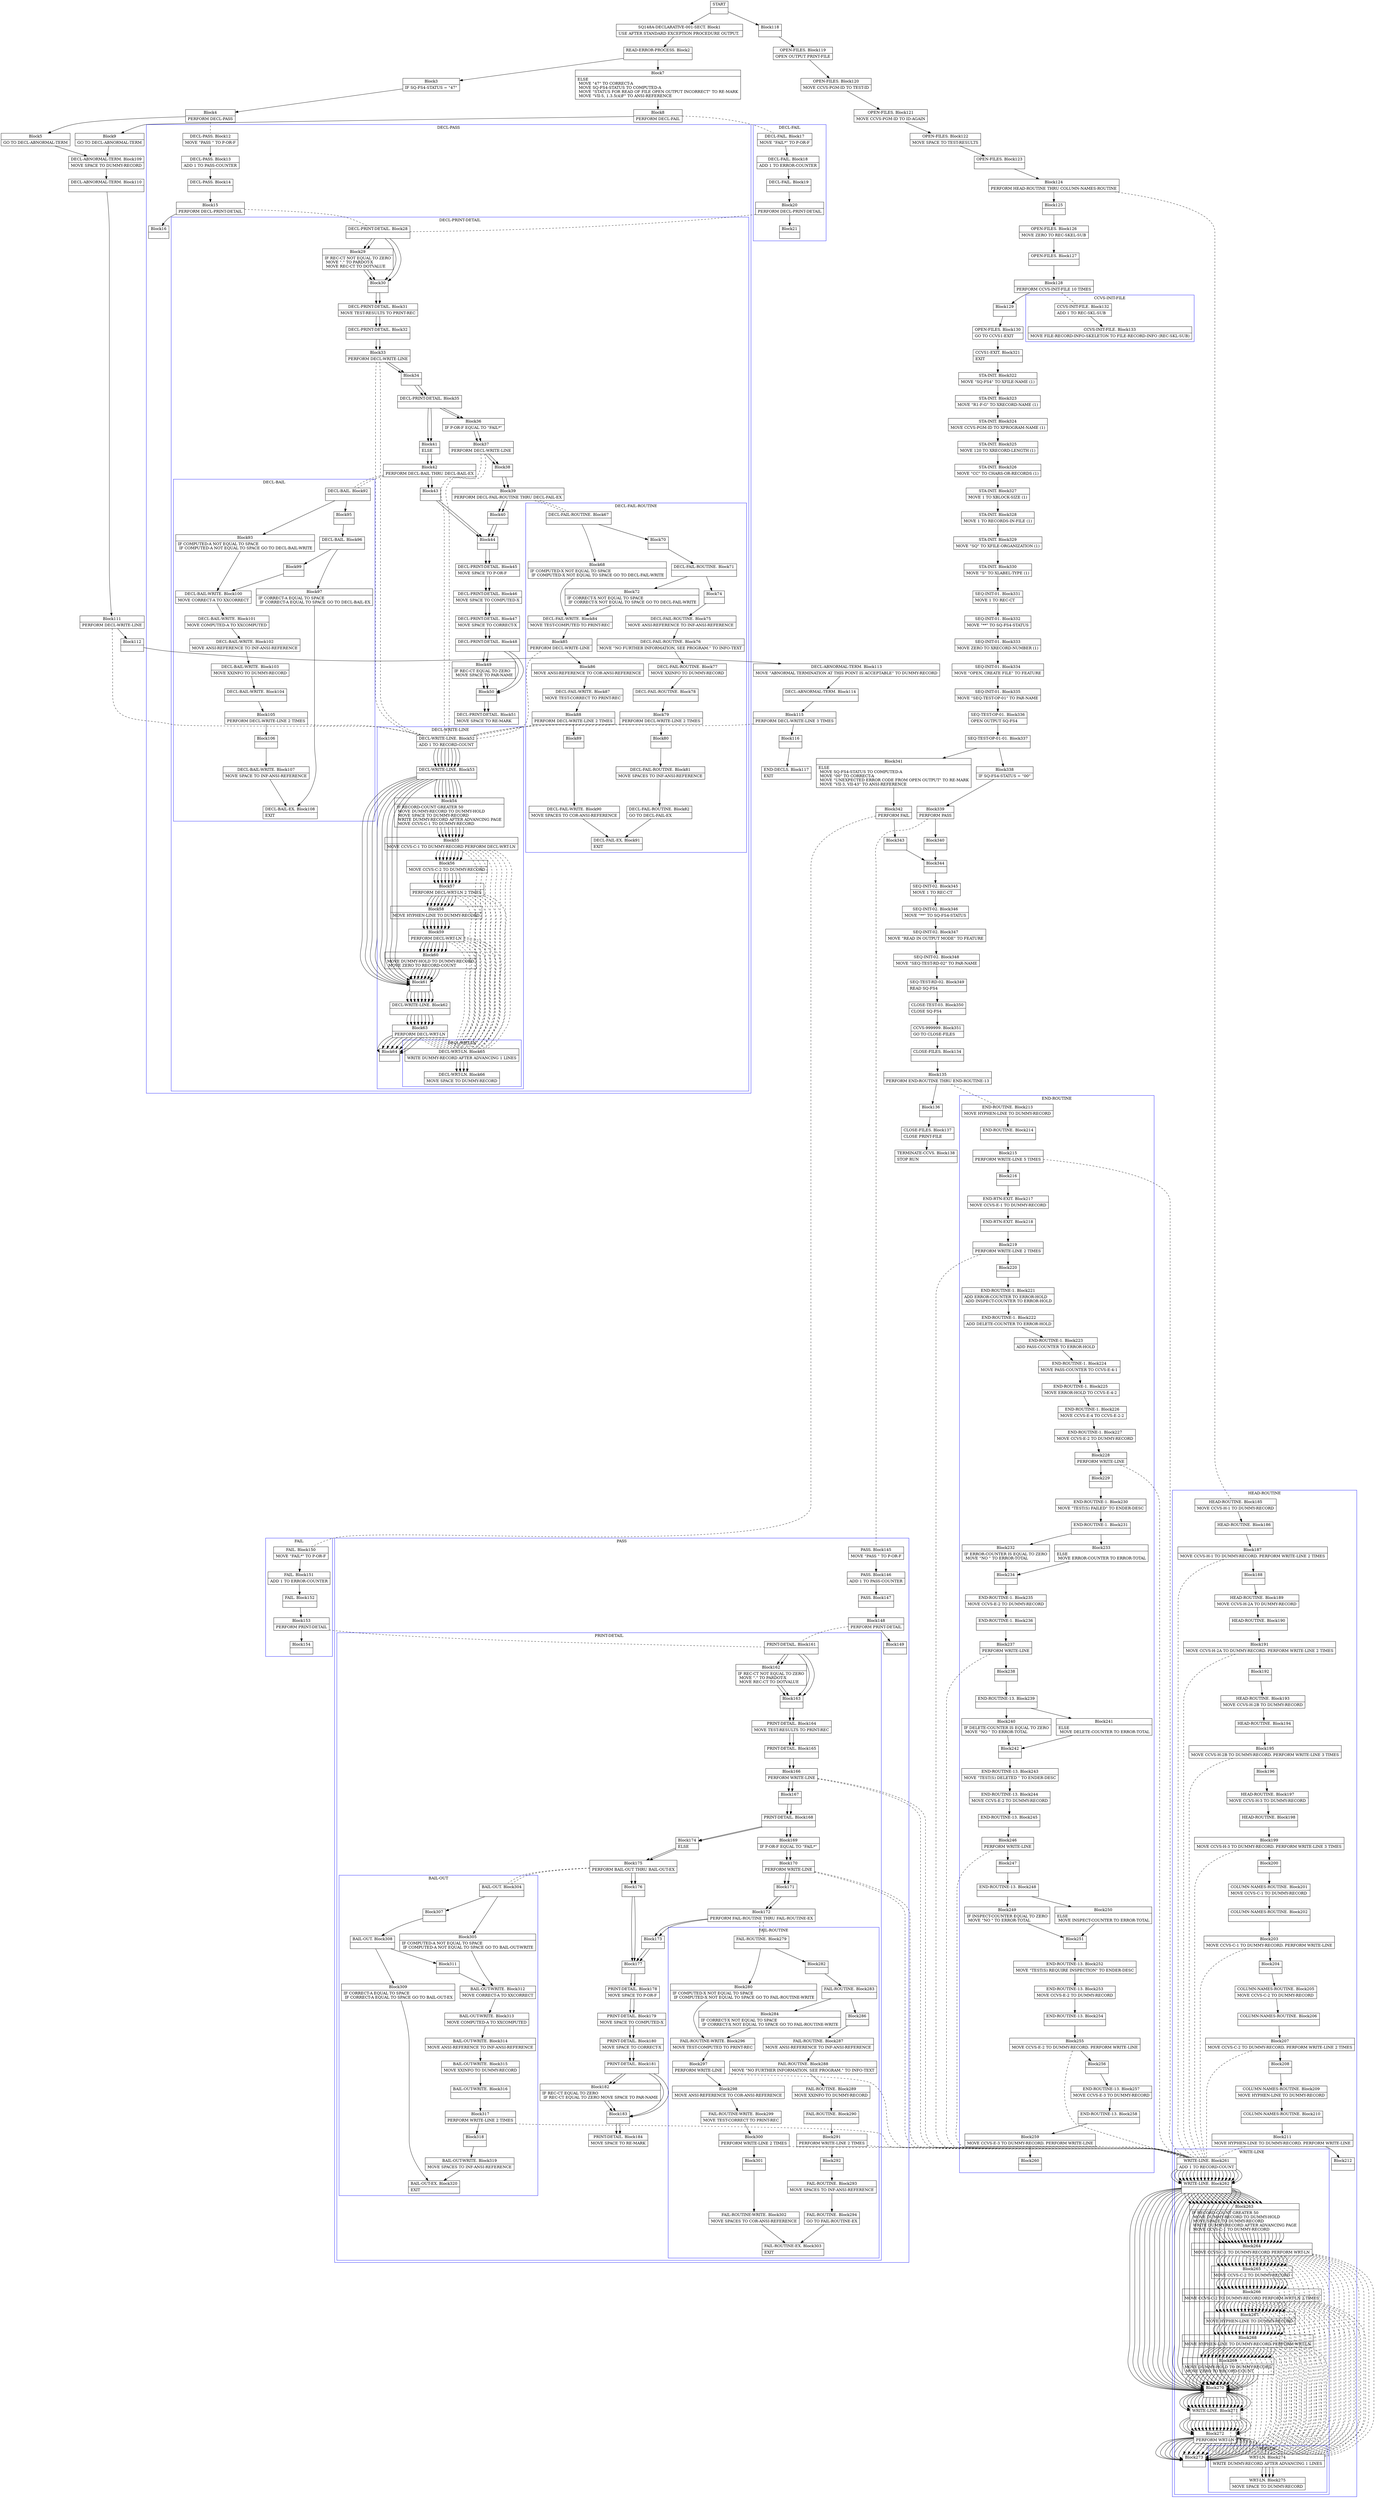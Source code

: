 digraph Cfg {
compound=true;
node [
shape = "record"
]

edge [
arrowtail = "empty"
]
Block0 [
label = "{START|}"
]
Block1 [
label = "{SQ148A-DECLARATIVE-001-SECT. Block1|    USE AFTER STANDARD EXCEPTION PROCEDURE OUTPUT. \l}"
]
Block2 [
label = "{READ-ERROR-PROCESS. Block2|}"
]
Block3 [
label = "{Block3|    IF  SQ-FS4-STATUS = \"47\"\l}"
]
Block4 [
label = "{Block4|            PERFORM DECL-PASS\l}"
]
subgraph cluster_1{
color = blue;
label = "DECL-PASS";
Block12 [
label = "{DECL-PASS. Block12|    MOVE   \"PASS \" TO P-OR-F\l}"
]
Block13 [
label = "{DECL-PASS. Block13|    ADD     1 TO PASS-COUNTER\l}"
]
Block14 [
label = "{DECL-PASS. Block14|}"
]
Block15 [
label = "{Block15|    PERFORM DECL-PRINT-DETAIL\l}"
]
subgraph cluster_3{
color = blue;
label = "DECL-PRINT-DETAIL";
Block28 [
label = "{DECL-PRINT-DETAIL. Block28|}"
]
Block29 [
label = "{Block29|    IF REC-CT NOT EQUAL TO ZERO\l            MOVE \".\" TO PARDOT-X\l            MOVE REC-CT TO DOTVALUE\l}"
]
Block30 [
label = "{Block30|}"
]
Block31 [
label = "{DECL-PRINT-DETAIL. Block31|    MOVE    TEST-RESULTS TO PRINT-REC\l}"
]
Block32 [
label = "{DECL-PRINT-DETAIL. Block32|}"
]
Block33 [
label = "{Block33|    PERFORM DECL-WRITE-LINE\l}"
]
subgraph cluster_6{
color = blue;
label = "DECL-WRITE-LINE";
Block52 [
label = "{DECL-WRITE-LINE. Block52|    ADD     1 TO RECORD-COUNT\l}"
]
Block53 [
label = "{DECL-WRITE-LINE. Block53|}"
]
Block54 [
label = "{Block54|    IF RECORD-COUNT GREATER 50\l        MOVE    DUMMY-RECORD TO DUMMY-HOLD\l        MOVE    SPACE TO DUMMY-RECORD\l        WRITE   DUMMY-RECORD AFTER ADVANCING PAGE\l        MOVE    CCVS-C-1 TO DUMMY-RECORD\l}"
]
Block55 [
label = "{Block55|        MOVE    CCVS-C-1 TO DUMMY-RECORD PERFORM DECL-WRT-LN\l}"
]
subgraph cluster_10{
color = blue;
label = "DECL-WRT-LN";
Block65 [
label = "{DECL-WRT-LN. Block65|    WRITE   DUMMY-RECORD AFTER ADVANCING 1 LINES\l}"
]
Block66 [
label = "{DECL-WRT-LN. Block66|    MOVE    SPACE TO DUMMY-RECORD\l}"
]
Block65 -> Block66

}
Block55 -> Block65 [style=dashed, arrowhead=none]

Block56 [
label = "{Block56|        MOVE    CCVS-C-2 TO DUMMY-RECORD\l}"
]
Block57 [
label = "{Block57|        PERFORM DECL-WRT-LN 2 TIMES\l}"
]
subgraph cluster_11{
color = blue;
label = "DECL-WRT-LN";
Block65 [
label = "{DECL-WRT-LN. Block65|    WRITE   DUMMY-RECORD AFTER ADVANCING 1 LINES\l}"
]
Block66 [
label = "{DECL-WRT-LN. Block66|    MOVE    SPACE TO DUMMY-RECORD\l}"
]
Block65 -> Block66

}
Block57 -> Block65 [style=dashed, arrowhead=none]

Block58 [
label = "{Block58|        MOVE    HYPHEN-LINE TO DUMMY-RECORD\l}"
]
Block59 [
label = "{Block59|        PERFORM DECL-WRT-LN\l}"
]
subgraph cluster_12{
color = blue;
label = "DECL-WRT-LN";
Block65 [
label = "{DECL-WRT-LN. Block65|    WRITE   DUMMY-RECORD AFTER ADVANCING 1 LINES\l}"
]
Block66 [
label = "{DECL-WRT-LN. Block66|    MOVE    SPACE TO DUMMY-RECORD\l}"
]
Block65 -> Block66

}
Block59 -> Block65 [style=dashed, arrowhead=none]

Block60 [
label = "{Block60|        MOVE    DUMMY-HOLD TO DUMMY-RECORD\l        MOVE    ZERO TO RECORD-COUNT\l}"
]
Block61 [
label = "{Block61|}"
]
Block62 [
label = "{DECL-WRITE-LINE. Block62|}"
]
Block63 [
label = "{Block63|    PERFORM DECL-WRT-LN\l}"
]
subgraph cluster_13{
color = blue;
label = "DECL-WRT-LN";
Block65 [
label = "{DECL-WRT-LN. Block65|    WRITE   DUMMY-RECORD AFTER ADVANCING 1 LINES\l}"
]
Block66 [
label = "{DECL-WRT-LN. Block66|    MOVE    SPACE TO DUMMY-RECORD\l}"
]
Block65 -> Block66

}
Block63 -> Block65 [style=dashed, arrowhead=none]

Block64 [
label = "{Block64|}"
]
Block52 -> Block53
Block53 -> Block54
Block53 -> Block61
Block54 -> Block55
Block55 -> Block56
Block56 -> Block57
Block57 -> Block58
Block58 -> Block59
Block59 -> Block60
Block60 -> Block61
Block61 -> Block62
Block62 -> Block63
Block63 -> Block64

}
Block33 -> Block52 [style=dashed, arrowhead=none]

Block34 [
label = "{Block34|}"
]
Block35 [
label = "{DECL-PRINT-DETAIL. Block35|}"
]
Block36 [
label = "{Block36|    IF P-OR-F EQUAL TO \"FAIL*\"\l}"
]
Block37 [
label = "{Block37|        PERFORM DECL-WRITE-LINE\l}"
]
subgraph cluster_7{
color = blue;
label = "DECL-WRITE-LINE";
Block52 [
label = "{DECL-WRITE-LINE. Block52|    ADD     1 TO RECORD-COUNT\l}"
]
Block53 [
label = "{DECL-WRITE-LINE. Block53|}"
]
Block54 [
label = "{Block54|    IF RECORD-COUNT GREATER 50\l        MOVE    DUMMY-RECORD TO DUMMY-HOLD\l        MOVE    SPACE TO DUMMY-RECORD\l        WRITE   DUMMY-RECORD AFTER ADVANCING PAGE\l        MOVE    CCVS-C-1 TO DUMMY-RECORD\l}"
]
Block55 [
label = "{Block55|        MOVE    CCVS-C-1 TO DUMMY-RECORD PERFORM DECL-WRT-LN\l}"
]
Block55 -> Block65 [style=dashed, arrowhead=none]

Block56 [
label = "{Block56|        MOVE    CCVS-C-2 TO DUMMY-RECORD\l}"
]
Block57 [
label = "{Block57|        PERFORM DECL-WRT-LN 2 TIMES\l}"
]
Block57 -> Block65 [style=dashed, arrowhead=none]

Block58 [
label = "{Block58|        MOVE    HYPHEN-LINE TO DUMMY-RECORD\l}"
]
Block59 [
label = "{Block59|        PERFORM DECL-WRT-LN\l}"
]
Block59 -> Block65 [style=dashed, arrowhead=none]

Block60 [
label = "{Block60|        MOVE    DUMMY-HOLD TO DUMMY-RECORD\l        MOVE    ZERO TO RECORD-COUNT\l}"
]
Block61 [
label = "{Block61|}"
]
Block62 [
label = "{DECL-WRITE-LINE. Block62|}"
]
Block63 [
label = "{Block63|    PERFORM DECL-WRT-LN\l}"
]
Block63 -> Block65 [style=dashed, arrowhead=none]

Block64 [
label = "{Block64|}"
]
Block52 -> Block53
Block53 -> Block54
Block53 -> Block61
Block54 -> Block55
Block55 -> Block56
Block56 -> Block57
Block57 -> Block58
Block58 -> Block59
Block59 -> Block60
Block60 -> Block61
Block61 -> Block62
Block62 -> Block63
Block63 -> Block64

}
Block37 -> Block52 [style=dashed, arrowhead=none]

Block38 [
label = "{Block38|}"
]
Block39 [
label = "{Block39|        PERFORM DECL-FAIL-ROUTINE THRU DECL-FAIL-EX\l}"
]
subgraph cluster_8{
color = blue;
label = "DECL-FAIL-ROUTINE";
Block67 [
label = "{DECL-FAIL-ROUTINE. Block67|}"
]
Block68 [
label = "{Block68|    IF COMPUTED-X NOT EQUAL TO SPACE\l    IF COMPUTED-X NOT EQUAL TO SPACE GO TO DECL-FAIL-WRITE\l}"
]
Block84 [
label = "{DECL-FAIL-WRITE. Block84|    MOVE    TEST-COMPUTED TO PRINT-REC\l}"
]
Block85 [
label = "{Block85|    PERFORM DECL-WRITE-LINE\l}"
]
subgraph cluster_15{
color = blue;
label = "DECL-WRITE-LINE";
Block52 [
label = "{DECL-WRITE-LINE. Block52|    ADD     1 TO RECORD-COUNT\l}"
]
Block53 [
label = "{DECL-WRITE-LINE. Block53|}"
]
Block54 [
label = "{Block54|    IF RECORD-COUNT GREATER 50\l        MOVE    DUMMY-RECORD TO DUMMY-HOLD\l        MOVE    SPACE TO DUMMY-RECORD\l        WRITE   DUMMY-RECORD AFTER ADVANCING PAGE\l        MOVE    CCVS-C-1 TO DUMMY-RECORD\l}"
]
Block55 [
label = "{Block55|        MOVE    CCVS-C-1 TO DUMMY-RECORD PERFORM DECL-WRT-LN\l}"
]
Block55 -> Block65 [style=dashed, arrowhead=none]

Block56 [
label = "{Block56|        MOVE    CCVS-C-2 TO DUMMY-RECORD\l}"
]
Block57 [
label = "{Block57|        PERFORM DECL-WRT-LN 2 TIMES\l}"
]
Block57 -> Block65 [style=dashed, arrowhead=none]

Block58 [
label = "{Block58|        MOVE    HYPHEN-LINE TO DUMMY-RECORD\l}"
]
Block59 [
label = "{Block59|        PERFORM DECL-WRT-LN\l}"
]
Block59 -> Block65 [style=dashed, arrowhead=none]

Block60 [
label = "{Block60|        MOVE    DUMMY-HOLD TO DUMMY-RECORD\l        MOVE    ZERO TO RECORD-COUNT\l}"
]
Block61 [
label = "{Block61|}"
]
Block62 [
label = "{DECL-WRITE-LINE. Block62|}"
]
Block63 [
label = "{Block63|    PERFORM DECL-WRT-LN\l}"
]
Block63 -> Block65 [style=dashed, arrowhead=none]

Block64 [
label = "{Block64|}"
]
Block52 -> Block53
Block53 -> Block54
Block53 -> Block61
Block54 -> Block55
Block55 -> Block56
Block56 -> Block57
Block57 -> Block58
Block58 -> Block59
Block59 -> Block60
Block60 -> Block61
Block61 -> Block62
Block62 -> Block63
Block63 -> Block64

}
Block85 -> Block52 [style=dashed, arrowhead=none]

Block86 [
label = "{Block86|    MOVE    ANSI-REFERENCE TO COR-ANSI-REFERENCE\l}"
]
Block87 [
label = "{DECL-FAIL-WRITE. Block87|    MOVE    TEST-CORRECT TO PRINT-REC\l}"
]
Block88 [
label = "{Block88|    PERFORM DECL-WRITE-LINE 2 TIMES\l}"
]
subgraph cluster_16{
color = blue;
label = "DECL-WRITE-LINE";
Block52 [
label = "{DECL-WRITE-LINE. Block52|    ADD     1 TO RECORD-COUNT\l}"
]
Block53 [
label = "{DECL-WRITE-LINE. Block53|}"
]
Block54 [
label = "{Block54|    IF RECORD-COUNT GREATER 50\l        MOVE    DUMMY-RECORD TO DUMMY-HOLD\l        MOVE    SPACE TO DUMMY-RECORD\l        WRITE   DUMMY-RECORD AFTER ADVANCING PAGE\l        MOVE    CCVS-C-1 TO DUMMY-RECORD\l}"
]
Block55 [
label = "{Block55|        MOVE    CCVS-C-1 TO DUMMY-RECORD PERFORM DECL-WRT-LN\l}"
]
Block55 -> Block65 [style=dashed, arrowhead=none]

Block56 [
label = "{Block56|        MOVE    CCVS-C-2 TO DUMMY-RECORD\l}"
]
Block57 [
label = "{Block57|        PERFORM DECL-WRT-LN 2 TIMES\l}"
]
Block57 -> Block65 [style=dashed, arrowhead=none]

Block58 [
label = "{Block58|        MOVE    HYPHEN-LINE TO DUMMY-RECORD\l}"
]
Block59 [
label = "{Block59|        PERFORM DECL-WRT-LN\l}"
]
Block59 -> Block65 [style=dashed, arrowhead=none]

Block60 [
label = "{Block60|        MOVE    DUMMY-HOLD TO DUMMY-RECORD\l        MOVE    ZERO TO RECORD-COUNT\l}"
]
Block61 [
label = "{Block61|}"
]
Block62 [
label = "{DECL-WRITE-LINE. Block62|}"
]
Block63 [
label = "{Block63|    PERFORM DECL-WRT-LN\l}"
]
Block63 -> Block65 [style=dashed, arrowhead=none]

Block64 [
label = "{Block64|}"
]
Block52 -> Block53
Block53 -> Block54
Block53 -> Block61
Block54 -> Block55
Block55 -> Block56
Block56 -> Block57
Block57 -> Block58
Block58 -> Block59
Block59 -> Block60
Block60 -> Block61
Block61 -> Block62
Block62 -> Block63
Block63 -> Block64

}
Block88 -> Block52 [style=dashed, arrowhead=none]

Block89 [
label = "{Block89|}"
]
Block90 [
label = "{DECL-FAIL-WRITE. Block90|    MOVE    SPACES TO COR-ANSI-REFERENCE\l}"
]
Block91 [
label = "{DECL-FAIL-EX. Block91|    EXIT\l}"
]
Block70 [
label = "{Block70|}"
]
Block71 [
label = "{DECL-FAIL-ROUTINE. Block71|}"
]
Block72 [
label = "{Block72|    IF CORRECT-X NOT EQUAL TO SPACE\l    IF CORRECT-X NOT EQUAL TO SPACE GO TO DECL-FAIL-WRITE\l}"
]
Block74 [
label = "{Block74|}"
]
Block75 [
label = "{DECL-FAIL-ROUTINE. Block75|    MOVE    ANSI-REFERENCE TO INF-ANSI-REFERENCE\l}"
]
Block76 [
label = "{DECL-FAIL-ROUTINE. Block76|    MOVE   \"NO FURTHER INFORMATION, SEE PROGRAM.\" TO INFO-TEXT\l}"
]
Block77 [
label = "{DECL-FAIL-ROUTINE. Block77|    MOVE    XXINFO TO DUMMY-RECORD\l}"
]
Block78 [
label = "{DECL-FAIL-ROUTINE. Block78|}"
]
Block79 [
label = "{Block79|    PERFORM DECL-WRITE-LINE 2 TIMES\l}"
]
subgraph cluster_14{
color = blue;
label = "DECL-WRITE-LINE";
Block52 [
label = "{DECL-WRITE-LINE. Block52|    ADD     1 TO RECORD-COUNT\l}"
]
Block53 [
label = "{DECL-WRITE-LINE. Block53|}"
]
Block54 [
label = "{Block54|    IF RECORD-COUNT GREATER 50\l        MOVE    DUMMY-RECORD TO DUMMY-HOLD\l        MOVE    SPACE TO DUMMY-RECORD\l        WRITE   DUMMY-RECORD AFTER ADVANCING PAGE\l        MOVE    CCVS-C-1 TO DUMMY-RECORD\l}"
]
Block55 [
label = "{Block55|        MOVE    CCVS-C-1 TO DUMMY-RECORD PERFORM DECL-WRT-LN\l}"
]
Block55 -> Block65 [style=dashed, arrowhead=none]

Block56 [
label = "{Block56|        MOVE    CCVS-C-2 TO DUMMY-RECORD\l}"
]
Block57 [
label = "{Block57|        PERFORM DECL-WRT-LN 2 TIMES\l}"
]
Block57 -> Block65 [style=dashed, arrowhead=none]

Block58 [
label = "{Block58|        MOVE    HYPHEN-LINE TO DUMMY-RECORD\l}"
]
Block59 [
label = "{Block59|        PERFORM DECL-WRT-LN\l}"
]
Block59 -> Block65 [style=dashed, arrowhead=none]

Block60 [
label = "{Block60|        MOVE    DUMMY-HOLD TO DUMMY-RECORD\l        MOVE    ZERO TO RECORD-COUNT\l}"
]
Block61 [
label = "{Block61|}"
]
Block62 [
label = "{DECL-WRITE-LINE. Block62|}"
]
Block63 [
label = "{Block63|    PERFORM DECL-WRT-LN\l}"
]
Block63 -> Block65 [style=dashed, arrowhead=none]

Block64 [
label = "{Block64|}"
]
Block52 -> Block53
Block53 -> Block54
Block53 -> Block61
Block54 -> Block55
Block55 -> Block56
Block56 -> Block57
Block57 -> Block58
Block58 -> Block59
Block59 -> Block60
Block60 -> Block61
Block61 -> Block62
Block62 -> Block63
Block63 -> Block64

}
Block79 -> Block52 [style=dashed, arrowhead=none]

Block80 [
label = "{Block80|}"
]
Block81 [
label = "{DECL-FAIL-ROUTINE. Block81|    MOVE    SPACES TO INF-ANSI-REFERENCE\l}"
]
Block82 [
label = "{DECL-FAIL-ROUTINE. Block82|    GO TO   DECL-FAIL-EX\l}"
]
Block67 -> Block68
Block67 -> Block70
Block68 -> Block84
Block84 -> Block85
Block85 -> Block86
Block86 -> Block87
Block87 -> Block88
Block88 -> Block89
Block89 -> Block90
Block90 -> Block91
Block70 -> Block71
Block71 -> Block72
Block71 -> Block74
Block72 -> Block84
Block74 -> Block75
Block75 -> Block76
Block76 -> Block77
Block77 -> Block78
Block78 -> Block79
Block79 -> Block80
Block80 -> Block81
Block81 -> Block82
Block82 -> Block91

}
Block39 -> Block67 [style=dashed, arrowhead=none]

Block40 [
label = "{Block40|}"
]
Block44 [
label = "{Block44|}"
]
Block45 [
label = "{DECL-PRINT-DETAIL. Block45|    MOVE    SPACE TO P-OR-F\l}"
]
Block46 [
label = "{DECL-PRINT-DETAIL. Block46|    MOVE    SPACE TO COMPUTED-X\l}"
]
Block47 [
label = "{DECL-PRINT-DETAIL. Block47|    MOVE    SPACE TO CORRECT-X\l}"
]
Block48 [
label = "{DECL-PRINT-DETAIL. Block48|}"
]
Block49 [
label = "{Block49|    IF REC-CT EQUAL TO ZERO\l        MOVE    SPACE TO PAR-NAME\l}"
]
Block50 [
label = "{Block50|}"
]
Block51 [
label = "{DECL-PRINT-DETAIL. Block51|    MOVE    SPACE TO RE-MARK\l}"
]
Block41 [
label = "{Block41|    ELSE\l}"
]
Block42 [
label = "{Block42|        PERFORM DECL-BAIL THRU DECL-BAIL-EX\l}"
]
subgraph cluster_9{
color = blue;
label = "DECL-BAIL";
Block92 [
label = "{DECL-BAIL. Block92|}"
]
Block93 [
label = "{Block93|    IF COMPUTED-A NOT EQUAL TO SPACE\l    IF COMPUTED-A NOT EQUAL TO SPACE GO TO DECL-BAIL-WRITE\l}"
]
Block100 [
label = "{DECL-BAIL-WRITE. Block100|    MOVE    CORRECT-A TO XXCORRECT\l}"
]
Block101 [
label = "{DECL-BAIL-WRITE. Block101|    MOVE    COMPUTED-A TO XXCOMPUTED\l}"
]
Block102 [
label = "{DECL-BAIL-WRITE. Block102|    MOVE    ANSI-REFERENCE TO INF-ANSI-REFERENCE\l}"
]
Block103 [
label = "{DECL-BAIL-WRITE. Block103|    MOVE    XXINFO TO DUMMY-RECORD\l}"
]
Block104 [
label = "{DECL-BAIL-WRITE. Block104|}"
]
Block105 [
label = "{Block105|    PERFORM DECL-WRITE-LINE 2 TIMES\l}"
]
subgraph cluster_17{
color = blue;
label = "DECL-WRITE-LINE";
Block52 [
label = "{DECL-WRITE-LINE. Block52|    ADD     1 TO RECORD-COUNT\l}"
]
Block53 [
label = "{DECL-WRITE-LINE. Block53|}"
]
Block54 [
label = "{Block54|    IF RECORD-COUNT GREATER 50\l        MOVE    DUMMY-RECORD TO DUMMY-HOLD\l        MOVE    SPACE TO DUMMY-RECORD\l        WRITE   DUMMY-RECORD AFTER ADVANCING PAGE\l        MOVE    CCVS-C-1 TO DUMMY-RECORD\l}"
]
Block55 [
label = "{Block55|        MOVE    CCVS-C-1 TO DUMMY-RECORD PERFORM DECL-WRT-LN\l}"
]
Block55 -> Block65 [style=dashed, arrowhead=none]

Block56 [
label = "{Block56|        MOVE    CCVS-C-2 TO DUMMY-RECORD\l}"
]
Block57 [
label = "{Block57|        PERFORM DECL-WRT-LN 2 TIMES\l}"
]
Block57 -> Block65 [style=dashed, arrowhead=none]

Block58 [
label = "{Block58|        MOVE    HYPHEN-LINE TO DUMMY-RECORD\l}"
]
Block59 [
label = "{Block59|        PERFORM DECL-WRT-LN\l}"
]
Block59 -> Block65 [style=dashed, arrowhead=none]

Block60 [
label = "{Block60|        MOVE    DUMMY-HOLD TO DUMMY-RECORD\l        MOVE    ZERO TO RECORD-COUNT\l}"
]
Block61 [
label = "{Block61|}"
]
Block62 [
label = "{DECL-WRITE-LINE. Block62|}"
]
Block63 [
label = "{Block63|    PERFORM DECL-WRT-LN\l}"
]
Block63 -> Block65 [style=dashed, arrowhead=none]

Block64 [
label = "{Block64|}"
]
Block52 -> Block53
Block53 -> Block54
Block53 -> Block61
Block54 -> Block55
Block55 -> Block56
Block56 -> Block57
Block57 -> Block58
Block58 -> Block59
Block59 -> Block60
Block60 -> Block61
Block61 -> Block62
Block62 -> Block63
Block63 -> Block64

}
Block105 -> Block52 [style=dashed, arrowhead=none]

Block106 [
label = "{Block106|}"
]
Block107 [
label = "{DECL-BAIL-WRITE. Block107|    MOVE    SPACE TO INF-ANSI-REFERENCE\l}"
]
Block108 [
label = "{DECL-BAIL-EX. Block108|    EXIT\l}"
]
Block95 [
label = "{Block95|}"
]
Block96 [
label = "{DECL-BAIL. Block96|}"
]
Block97 [
label = "{Block97|    IF CORRECT-A EQUAL TO SPACE\l    IF CORRECT-A EQUAL TO SPACE GO TO DECL-BAIL-EX\l}"
]
Block99 [
label = "{Block99|}"
]
Block92 -> Block93
Block92 -> Block95
Block93 -> Block100
Block100 -> Block101
Block101 -> Block102
Block102 -> Block103
Block103 -> Block104
Block104 -> Block105
Block105 -> Block106
Block106 -> Block107
Block107 -> Block108
Block95 -> Block96
Block96 -> Block97
Block96 -> Block99
Block97 -> Block108
Block99 -> Block100

}
Block42 -> Block92 [style=dashed, arrowhead=none]

Block43 [
label = "{Block43|}"
]
Block28 -> Block29
Block28 -> Block30
Block29 -> Block30
Block30 -> Block31
Block31 -> Block32
Block32 -> Block33
Block33 -> Block34
Block34 -> Block35
Block35 -> Block36
Block35 -> Block41
Block36 -> Block37
Block37 -> Block38
Block38 -> Block39
Block39 -> Block40
Block40 -> Block44
Block44 -> Block45
Block45 -> Block46
Block46 -> Block47
Block47 -> Block48
Block48 -> Block49
Block48 -> Block50
Block49 -> Block50
Block50 -> Block51
Block41 -> Block42
Block42 -> Block43
Block43 -> Block44

}
Block15 -> Block28 [style=dashed, arrowhead=none]

Block16 [
label = "{Block16|}"
]
Block12 -> Block13
Block13 -> Block14
Block14 -> Block15
Block15 -> Block16

}
Block4 -> Block12 [style=dashed, arrowhead=none]

Block5 [
label = "{Block5|            GO TO DECL-ABNORMAL-TERM\l}"
]
Block109 [
label = "{DECL-ABNORMAL-TERM. Block109|    MOVE SPACE TO DUMMY-RECORD\l}"
]
Block110 [
label = "{DECL-ABNORMAL-TERM. Block110|}"
]
Block111 [
label = "{Block111|    PERFORM DECL-WRITE-LINE\l}"
]
subgraph cluster_18{
color = blue;
label = "DECL-WRITE-LINE";
Block52 [
label = "{DECL-WRITE-LINE. Block52|    ADD     1 TO RECORD-COUNT\l}"
]
Block53 [
label = "{DECL-WRITE-LINE. Block53|}"
]
Block54 [
label = "{Block54|    IF RECORD-COUNT GREATER 50\l        MOVE    DUMMY-RECORD TO DUMMY-HOLD\l        MOVE    SPACE TO DUMMY-RECORD\l        WRITE   DUMMY-RECORD AFTER ADVANCING PAGE\l        MOVE    CCVS-C-1 TO DUMMY-RECORD\l}"
]
Block55 [
label = "{Block55|        MOVE    CCVS-C-1 TO DUMMY-RECORD PERFORM DECL-WRT-LN\l}"
]
Block55 -> Block65 [style=dashed, arrowhead=none]

Block56 [
label = "{Block56|        MOVE    CCVS-C-2 TO DUMMY-RECORD\l}"
]
Block57 [
label = "{Block57|        PERFORM DECL-WRT-LN 2 TIMES\l}"
]
Block57 -> Block65 [style=dashed, arrowhead=none]

Block58 [
label = "{Block58|        MOVE    HYPHEN-LINE TO DUMMY-RECORD\l}"
]
Block59 [
label = "{Block59|        PERFORM DECL-WRT-LN\l}"
]
Block59 -> Block65 [style=dashed, arrowhead=none]

Block60 [
label = "{Block60|        MOVE    DUMMY-HOLD TO DUMMY-RECORD\l        MOVE    ZERO TO RECORD-COUNT\l}"
]
Block61 [
label = "{Block61|}"
]
Block62 [
label = "{DECL-WRITE-LINE. Block62|}"
]
Block63 [
label = "{Block63|    PERFORM DECL-WRT-LN\l}"
]
Block63 -> Block65 [style=dashed, arrowhead=none]

Block64 [
label = "{Block64|}"
]
Block52 -> Block53
Block53 -> Block54
Block53 -> Block61
Block54 -> Block55
Block55 -> Block56
Block56 -> Block57
Block57 -> Block58
Block58 -> Block59
Block59 -> Block60
Block60 -> Block61
Block61 -> Block62
Block62 -> Block63
Block63 -> Block64

}
Block111 -> Block52 [style=dashed, arrowhead=none]

Block112 [
label = "{Block112|}"
]
Block113 [
label = "{DECL-ABNORMAL-TERM. Block113|    MOVE \"ABNORMAL TERMINATION AT THIS POINT IS ACCEPTABLE\"              TO DUMMY-RECORD\l}"
]
Block114 [
label = "{DECL-ABNORMAL-TERM. Block114|}"
]
Block115 [
label = "{Block115|    PERFORM DECL-WRITE-LINE 3 TIMES\l}"
]
subgraph cluster_19{
color = blue;
label = "DECL-WRITE-LINE";
Block52 [
label = "{DECL-WRITE-LINE. Block52|    ADD     1 TO RECORD-COUNT\l}"
]
Block53 [
label = "{DECL-WRITE-LINE. Block53|}"
]
Block54 [
label = "{Block54|    IF RECORD-COUNT GREATER 50\l        MOVE    DUMMY-RECORD TO DUMMY-HOLD\l        MOVE    SPACE TO DUMMY-RECORD\l        WRITE   DUMMY-RECORD AFTER ADVANCING PAGE\l        MOVE    CCVS-C-1 TO DUMMY-RECORD\l}"
]
Block55 [
label = "{Block55|        MOVE    CCVS-C-1 TO DUMMY-RECORD PERFORM DECL-WRT-LN\l}"
]
Block55 -> Block65 [style=dashed, arrowhead=none]

Block56 [
label = "{Block56|        MOVE    CCVS-C-2 TO DUMMY-RECORD\l}"
]
Block57 [
label = "{Block57|        PERFORM DECL-WRT-LN 2 TIMES\l}"
]
Block57 -> Block65 [style=dashed, arrowhead=none]

Block58 [
label = "{Block58|        MOVE    HYPHEN-LINE TO DUMMY-RECORD\l}"
]
Block59 [
label = "{Block59|        PERFORM DECL-WRT-LN\l}"
]
Block59 -> Block65 [style=dashed, arrowhead=none]

Block60 [
label = "{Block60|        MOVE    DUMMY-HOLD TO DUMMY-RECORD\l        MOVE    ZERO TO RECORD-COUNT\l}"
]
Block61 [
label = "{Block61|}"
]
Block62 [
label = "{DECL-WRITE-LINE. Block62|}"
]
Block63 [
label = "{Block63|    PERFORM DECL-WRT-LN\l}"
]
Block63 -> Block65 [style=dashed, arrowhead=none]

Block64 [
label = "{Block64|}"
]
Block52 -> Block53
Block53 -> Block54
Block53 -> Block61
Block54 -> Block55
Block55 -> Block56
Block56 -> Block57
Block57 -> Block58
Block58 -> Block59
Block59 -> Block60
Block60 -> Block61
Block61 -> Block62
Block62 -> Block63
Block63 -> Block64

}
Block115 -> Block52 [style=dashed, arrowhead=none]

Block116 [
label = "{Block116|}"
]
Block117 [
label = "{END-DECLS. Block117|    EXIT\l}"
]
Block7 [
label = "{Block7|    ELSE\l            MOVE \"47\" TO CORRECT-A\l            MOVE SQ-FS4-STATUS TO COMPUTED-A\l            MOVE \"STATUS FOR READ OF FILE OPEN OUTPUT INCORRECT\"                      TO RE-MARK\l            MOVE \"VII-5, 1.3.5(4)F\" TO ANSI-REFERENCE\l}"
]
Block8 [
label = "{Block8|            PERFORM DECL-FAIL\l}"
]
subgraph cluster_2{
color = blue;
label = "DECL-FAIL";
Block17 [
label = "{DECL-FAIL. Block17|    MOVE   \"FAIL*\" TO P-OR-F\l}"
]
Block18 [
label = "{DECL-FAIL. Block18|    ADD     1 TO ERROR-COUNTER\l}"
]
Block19 [
label = "{DECL-FAIL. Block19|}"
]
Block20 [
label = "{Block20|    PERFORM DECL-PRINT-DETAIL\l}"
]
subgraph cluster_4{
color = blue;
label = "DECL-PRINT-DETAIL";
Block28 [
label = "{DECL-PRINT-DETAIL. Block28|}"
]
Block29 [
label = "{Block29|    IF REC-CT NOT EQUAL TO ZERO\l            MOVE \".\" TO PARDOT-X\l            MOVE REC-CT TO DOTVALUE\l}"
]
Block30 [
label = "{Block30|}"
]
Block31 [
label = "{DECL-PRINT-DETAIL. Block31|    MOVE    TEST-RESULTS TO PRINT-REC\l}"
]
Block32 [
label = "{DECL-PRINT-DETAIL. Block32|}"
]
Block33 [
label = "{Block33|    PERFORM DECL-WRITE-LINE\l}"
]
Block33 -> Block52 [style=dashed, arrowhead=none]

Block34 [
label = "{Block34|}"
]
Block35 [
label = "{DECL-PRINT-DETAIL. Block35|}"
]
Block36 [
label = "{Block36|    IF P-OR-F EQUAL TO \"FAIL*\"\l}"
]
Block37 [
label = "{Block37|        PERFORM DECL-WRITE-LINE\l}"
]
Block37 -> Block52 [style=dashed, arrowhead=none]

Block38 [
label = "{Block38|}"
]
Block39 [
label = "{Block39|        PERFORM DECL-FAIL-ROUTINE THRU DECL-FAIL-EX\l}"
]
Block39 -> Block67 [style=dashed, arrowhead=none]

Block40 [
label = "{Block40|}"
]
Block44 [
label = "{Block44|}"
]
Block45 [
label = "{DECL-PRINT-DETAIL. Block45|    MOVE    SPACE TO P-OR-F\l}"
]
Block46 [
label = "{DECL-PRINT-DETAIL. Block46|    MOVE    SPACE TO COMPUTED-X\l}"
]
Block47 [
label = "{DECL-PRINT-DETAIL. Block47|    MOVE    SPACE TO CORRECT-X\l}"
]
Block48 [
label = "{DECL-PRINT-DETAIL. Block48|}"
]
Block49 [
label = "{Block49|    IF REC-CT EQUAL TO ZERO\l        MOVE    SPACE TO PAR-NAME\l}"
]
Block50 [
label = "{Block50|}"
]
Block51 [
label = "{DECL-PRINT-DETAIL. Block51|    MOVE    SPACE TO RE-MARK\l}"
]
Block41 [
label = "{Block41|    ELSE\l}"
]
Block42 [
label = "{Block42|        PERFORM DECL-BAIL THRU DECL-BAIL-EX\l}"
]
Block42 -> Block92 [style=dashed, arrowhead=none]

Block43 [
label = "{Block43|}"
]
Block28 -> Block29
Block28 -> Block30
Block29 -> Block30
Block30 -> Block31
Block31 -> Block32
Block32 -> Block33
Block33 -> Block34
Block34 -> Block35
Block35 -> Block36
Block35 -> Block41
Block36 -> Block37
Block37 -> Block38
Block38 -> Block39
Block39 -> Block40
Block40 -> Block44
Block44 -> Block45
Block45 -> Block46
Block46 -> Block47
Block47 -> Block48
Block48 -> Block49
Block48 -> Block50
Block49 -> Block50
Block50 -> Block51
Block41 -> Block42
Block42 -> Block43
Block43 -> Block44

}
Block20 -> Block28 [style=dashed, arrowhead=none]

Block21 [
label = "{Block21|}"
]
Block17 -> Block18
Block18 -> Block19
Block19 -> Block20
Block20 -> Block21

}
Block8 -> Block17 [style=dashed, arrowhead=none]

Block9 [
label = "{Block9|            GO TO DECL-ABNORMAL-TERM\l}"
]
Block118 [
label = "{Block118|}"
]
Block119 [
label = "{OPEN-FILES. Block119|    OPEN    OUTPUT PRINT-FILE\l}"
]
Block120 [
label = "{OPEN-FILES. Block120|    MOVE    CCVS-PGM-ID TO TEST-ID\l}"
]
Block121 [
label = "{OPEN-FILES. Block121|    MOVE    CCVS-PGM-ID TO ID-AGAIN\l}"
]
Block122 [
label = "{OPEN-FILES. Block122|    MOVE    SPACE TO TEST-RESULTS\l}"
]
Block123 [
label = "{OPEN-FILES. Block123|}"
]
Block124 [
label = "{Block124|    PERFORM HEAD-ROUTINE THRU COLUMN-NAMES-ROUTINE\l}"
]
subgraph cluster_20{
color = blue;
label = "HEAD-ROUTINE";
Block185 [
label = "{HEAD-ROUTINE. Block185|    MOVE CCVS-H-1  TO DUMMY-RECORD\l}"
]
Block186 [
label = "{HEAD-ROUTINE. Block186|}"
]
Block187 [
label = "{Block187|    MOVE CCVS-H-1  TO DUMMY-RECORD. PERFORM WRITE-LINE 2 TIMES\l}"
]
subgraph cluster_31{
color = blue;
label = "WRITE-LINE";
Block261 [
label = "{WRITE-LINE. Block261|    ADD     1 TO RECORD-COUNT\l}"
]
Block262 [
label = "{WRITE-LINE. Block262|}"
]
Block263 [
label = "{Block263|    IF RECORD-COUNT GREATER 50\l        MOVE  DUMMY-RECORD TO DUMMY-HOLD\l        MOVE  SPACE TO DUMMY-RECORD\l        WRITE DUMMY-RECORD AFTER ADVANCING PAGE\l        MOVE  CCVS-C-1 TO DUMMY-RECORD\l}"
]
Block264 [
label = "{Block264|        MOVE  CCVS-C-1 TO DUMMY-RECORD PERFORM WRT-LN\l}"
]
subgraph cluster_45{
color = blue;
label = "WRT-LN";
Block274 [
label = "{WRT-LN. Block274|    WRITE   DUMMY-RECORD AFTER ADVANCING 1 LINES\l}"
]
Block275 [
label = "{WRT-LN. Block275|    MOVE    SPACE TO DUMMY-RECORD\l}"
]
Block274 -> Block275

}
Block264 -> Block274 [style=dashed, arrowhead=none]

Block265 [
label = "{Block265|        MOVE  CCVS-C-2 TO DUMMY-RECORD\l}"
]
Block266 [
label = "{Block266|        MOVE  CCVS-C-2 TO DUMMY-RECORD PERFORM WRT-LN 2 TIMES\l}"
]
subgraph cluster_46{
color = blue;
label = "WRT-LN";
Block274 [
label = "{WRT-LN. Block274|    WRITE   DUMMY-RECORD AFTER ADVANCING 1 LINES\l}"
]
Block275 [
label = "{WRT-LN. Block275|    MOVE    SPACE TO DUMMY-RECORD\l}"
]
Block274 -> Block275

}
Block266 -> Block274 [style=dashed, arrowhead=none]

Block267 [
label = "{Block267|        MOVE  HYPHEN-LINE TO DUMMY-RECORD\l}"
]
Block268 [
label = "{Block268|        MOVE  HYPHEN-LINE TO DUMMY-RECORD PERFORM WRT-LN\l}"
]
subgraph cluster_47{
color = blue;
label = "WRT-LN";
Block274 [
label = "{WRT-LN. Block274|    WRITE   DUMMY-RECORD AFTER ADVANCING 1 LINES\l}"
]
Block275 [
label = "{WRT-LN. Block275|    MOVE    SPACE TO DUMMY-RECORD\l}"
]
Block274 -> Block275

}
Block268 -> Block274 [style=dashed, arrowhead=none]

Block269 [
label = "{Block269|        MOVE  DUMMY-HOLD TO DUMMY-RECORD\l        MOVE  ZERO TO RECORD-COUNT\l}"
]
Block270 [
label = "{Block270|}"
]
Block271 [
label = "{WRITE-LINE. Block271|}"
]
Block272 [
label = "{Block272|    PERFORM WRT-LN\l}"
]
subgraph cluster_48{
color = blue;
label = "WRT-LN";
Block274 [
label = "{WRT-LN. Block274|    WRITE   DUMMY-RECORD AFTER ADVANCING 1 LINES\l}"
]
Block275 [
label = "{WRT-LN. Block275|    MOVE    SPACE TO DUMMY-RECORD\l}"
]
Block274 -> Block275

}
Block272 -> Block274 [style=dashed, arrowhead=none]

Block273 [
label = "{Block273|}"
]
Block261 -> Block262
Block262 -> Block263
Block262 -> Block270
Block263 -> Block264
Block264 -> Block265
Block265 -> Block266
Block266 -> Block267
Block267 -> Block268
Block268 -> Block269
Block269 -> Block270
Block270 -> Block271
Block271 -> Block272
Block272 -> Block273

}
Block187 -> Block261 [style=dashed, arrowhead=none]

Block188 [
label = "{Block188|}"
]
Block189 [
label = "{HEAD-ROUTINE. Block189|    MOVE CCVS-H-2A TO DUMMY-RECORD\l}"
]
Block190 [
label = "{HEAD-ROUTINE. Block190|}"
]
Block191 [
label = "{Block191|    MOVE CCVS-H-2A TO DUMMY-RECORD. PERFORM WRITE-LINE 2 TIMES\l}"
]
subgraph cluster_32{
color = blue;
label = "WRITE-LINE";
Block261 [
label = "{WRITE-LINE. Block261|    ADD     1 TO RECORD-COUNT\l}"
]
Block262 [
label = "{WRITE-LINE. Block262|}"
]
Block263 [
label = "{Block263|    IF RECORD-COUNT GREATER 50\l        MOVE  DUMMY-RECORD TO DUMMY-HOLD\l        MOVE  SPACE TO DUMMY-RECORD\l        WRITE DUMMY-RECORD AFTER ADVANCING PAGE\l        MOVE  CCVS-C-1 TO DUMMY-RECORD\l}"
]
Block264 [
label = "{Block264|        MOVE  CCVS-C-1 TO DUMMY-RECORD PERFORM WRT-LN\l}"
]
Block264 -> Block274 [style=dashed, arrowhead=none]

Block265 [
label = "{Block265|        MOVE  CCVS-C-2 TO DUMMY-RECORD\l}"
]
Block266 [
label = "{Block266|        MOVE  CCVS-C-2 TO DUMMY-RECORD PERFORM WRT-LN 2 TIMES\l}"
]
Block266 -> Block274 [style=dashed, arrowhead=none]

Block267 [
label = "{Block267|        MOVE  HYPHEN-LINE TO DUMMY-RECORD\l}"
]
Block268 [
label = "{Block268|        MOVE  HYPHEN-LINE TO DUMMY-RECORD PERFORM WRT-LN\l}"
]
Block268 -> Block274 [style=dashed, arrowhead=none]

Block269 [
label = "{Block269|        MOVE  DUMMY-HOLD TO DUMMY-RECORD\l        MOVE  ZERO TO RECORD-COUNT\l}"
]
Block270 [
label = "{Block270|}"
]
Block271 [
label = "{WRITE-LINE. Block271|}"
]
Block272 [
label = "{Block272|    PERFORM WRT-LN\l}"
]
Block272 -> Block274 [style=dashed, arrowhead=none]

Block273 [
label = "{Block273|}"
]
Block261 -> Block262
Block262 -> Block263
Block262 -> Block270
Block263 -> Block264
Block264 -> Block265
Block265 -> Block266
Block266 -> Block267
Block267 -> Block268
Block268 -> Block269
Block269 -> Block270
Block270 -> Block271
Block271 -> Block272
Block272 -> Block273

}
Block191 -> Block261 [style=dashed, arrowhead=none]

Block192 [
label = "{Block192|}"
]
Block193 [
label = "{HEAD-ROUTINE. Block193|    MOVE CCVS-H-2B TO DUMMY-RECORD\l}"
]
Block194 [
label = "{HEAD-ROUTINE. Block194|}"
]
Block195 [
label = "{Block195|    MOVE CCVS-H-2B TO DUMMY-RECORD. PERFORM WRITE-LINE 3 TIMES\l}"
]
subgraph cluster_33{
color = blue;
label = "WRITE-LINE";
Block261 [
label = "{WRITE-LINE. Block261|    ADD     1 TO RECORD-COUNT\l}"
]
Block262 [
label = "{WRITE-LINE. Block262|}"
]
Block263 [
label = "{Block263|    IF RECORD-COUNT GREATER 50\l        MOVE  DUMMY-RECORD TO DUMMY-HOLD\l        MOVE  SPACE TO DUMMY-RECORD\l        WRITE DUMMY-RECORD AFTER ADVANCING PAGE\l        MOVE  CCVS-C-1 TO DUMMY-RECORD\l}"
]
Block264 [
label = "{Block264|        MOVE  CCVS-C-1 TO DUMMY-RECORD PERFORM WRT-LN\l}"
]
Block264 -> Block274 [style=dashed, arrowhead=none]

Block265 [
label = "{Block265|        MOVE  CCVS-C-2 TO DUMMY-RECORD\l}"
]
Block266 [
label = "{Block266|        MOVE  CCVS-C-2 TO DUMMY-RECORD PERFORM WRT-LN 2 TIMES\l}"
]
Block266 -> Block274 [style=dashed, arrowhead=none]

Block267 [
label = "{Block267|        MOVE  HYPHEN-LINE TO DUMMY-RECORD\l}"
]
Block268 [
label = "{Block268|        MOVE  HYPHEN-LINE TO DUMMY-RECORD PERFORM WRT-LN\l}"
]
Block268 -> Block274 [style=dashed, arrowhead=none]

Block269 [
label = "{Block269|        MOVE  DUMMY-HOLD TO DUMMY-RECORD\l        MOVE  ZERO TO RECORD-COUNT\l}"
]
Block270 [
label = "{Block270|}"
]
Block271 [
label = "{WRITE-LINE. Block271|}"
]
Block272 [
label = "{Block272|    PERFORM WRT-LN\l}"
]
Block272 -> Block274 [style=dashed, arrowhead=none]

Block273 [
label = "{Block273|}"
]
Block261 -> Block262
Block262 -> Block263
Block262 -> Block270
Block263 -> Block264
Block264 -> Block265
Block265 -> Block266
Block266 -> Block267
Block267 -> Block268
Block268 -> Block269
Block269 -> Block270
Block270 -> Block271
Block271 -> Block272
Block272 -> Block273

}
Block195 -> Block261 [style=dashed, arrowhead=none]

Block196 [
label = "{Block196|}"
]
Block197 [
label = "{HEAD-ROUTINE. Block197|    MOVE CCVS-H-3  TO DUMMY-RECORD\l}"
]
Block198 [
label = "{HEAD-ROUTINE. Block198|}"
]
Block199 [
label = "{Block199|    MOVE CCVS-H-3  TO DUMMY-RECORD. PERFORM WRITE-LINE 3 TIMES\l}"
]
subgraph cluster_34{
color = blue;
label = "WRITE-LINE";
Block261 [
label = "{WRITE-LINE. Block261|    ADD     1 TO RECORD-COUNT\l}"
]
Block262 [
label = "{WRITE-LINE. Block262|}"
]
Block263 [
label = "{Block263|    IF RECORD-COUNT GREATER 50\l        MOVE  DUMMY-RECORD TO DUMMY-HOLD\l        MOVE  SPACE TO DUMMY-RECORD\l        WRITE DUMMY-RECORD AFTER ADVANCING PAGE\l        MOVE  CCVS-C-1 TO DUMMY-RECORD\l}"
]
Block264 [
label = "{Block264|        MOVE  CCVS-C-1 TO DUMMY-RECORD PERFORM WRT-LN\l}"
]
Block264 -> Block274 [style=dashed, arrowhead=none]

Block265 [
label = "{Block265|        MOVE  CCVS-C-2 TO DUMMY-RECORD\l}"
]
Block266 [
label = "{Block266|        MOVE  CCVS-C-2 TO DUMMY-RECORD PERFORM WRT-LN 2 TIMES\l}"
]
Block266 -> Block274 [style=dashed, arrowhead=none]

Block267 [
label = "{Block267|        MOVE  HYPHEN-LINE TO DUMMY-RECORD\l}"
]
Block268 [
label = "{Block268|        MOVE  HYPHEN-LINE TO DUMMY-RECORD PERFORM WRT-LN\l}"
]
Block268 -> Block274 [style=dashed, arrowhead=none]

Block269 [
label = "{Block269|        MOVE  DUMMY-HOLD TO DUMMY-RECORD\l        MOVE  ZERO TO RECORD-COUNT\l}"
]
Block270 [
label = "{Block270|}"
]
Block271 [
label = "{WRITE-LINE. Block271|}"
]
Block272 [
label = "{Block272|    PERFORM WRT-LN\l}"
]
Block272 -> Block274 [style=dashed, arrowhead=none]

Block273 [
label = "{Block273|}"
]
Block261 -> Block262
Block262 -> Block263
Block262 -> Block270
Block263 -> Block264
Block264 -> Block265
Block265 -> Block266
Block266 -> Block267
Block267 -> Block268
Block268 -> Block269
Block269 -> Block270
Block270 -> Block271
Block271 -> Block272
Block272 -> Block273

}
Block199 -> Block261 [style=dashed, arrowhead=none]

Block200 [
label = "{Block200|}"
]
Block201 [
label = "{COLUMN-NAMES-ROUTINE. Block201|    MOVE CCVS-C-1 TO DUMMY-RECORD\l}"
]
Block202 [
label = "{COLUMN-NAMES-ROUTINE. Block202|}"
]
Block203 [
label = "{Block203|    MOVE CCVS-C-1 TO DUMMY-RECORD. PERFORM WRITE-LINE\l}"
]
subgraph cluster_35{
color = blue;
label = "WRITE-LINE";
Block261 [
label = "{WRITE-LINE. Block261|    ADD     1 TO RECORD-COUNT\l}"
]
Block262 [
label = "{WRITE-LINE. Block262|}"
]
Block263 [
label = "{Block263|    IF RECORD-COUNT GREATER 50\l        MOVE  DUMMY-RECORD TO DUMMY-HOLD\l        MOVE  SPACE TO DUMMY-RECORD\l        WRITE DUMMY-RECORD AFTER ADVANCING PAGE\l        MOVE  CCVS-C-1 TO DUMMY-RECORD\l}"
]
Block264 [
label = "{Block264|        MOVE  CCVS-C-1 TO DUMMY-RECORD PERFORM WRT-LN\l}"
]
Block264 -> Block274 [style=dashed, arrowhead=none]

Block265 [
label = "{Block265|        MOVE  CCVS-C-2 TO DUMMY-RECORD\l}"
]
Block266 [
label = "{Block266|        MOVE  CCVS-C-2 TO DUMMY-RECORD PERFORM WRT-LN 2 TIMES\l}"
]
Block266 -> Block274 [style=dashed, arrowhead=none]

Block267 [
label = "{Block267|        MOVE  HYPHEN-LINE TO DUMMY-RECORD\l}"
]
Block268 [
label = "{Block268|        MOVE  HYPHEN-LINE TO DUMMY-RECORD PERFORM WRT-LN\l}"
]
Block268 -> Block274 [style=dashed, arrowhead=none]

Block269 [
label = "{Block269|        MOVE  DUMMY-HOLD TO DUMMY-RECORD\l        MOVE  ZERO TO RECORD-COUNT\l}"
]
Block270 [
label = "{Block270|}"
]
Block271 [
label = "{WRITE-LINE. Block271|}"
]
Block272 [
label = "{Block272|    PERFORM WRT-LN\l}"
]
Block272 -> Block274 [style=dashed, arrowhead=none]

Block273 [
label = "{Block273|}"
]
Block261 -> Block262
Block262 -> Block263
Block262 -> Block270
Block263 -> Block264
Block264 -> Block265
Block265 -> Block266
Block266 -> Block267
Block267 -> Block268
Block268 -> Block269
Block269 -> Block270
Block270 -> Block271
Block271 -> Block272
Block272 -> Block273

}
Block203 -> Block261 [style=dashed, arrowhead=none]

Block204 [
label = "{Block204|}"
]
Block205 [
label = "{COLUMN-NAMES-ROUTINE. Block205|    MOVE CCVS-C-2 TO DUMMY-RECORD\l}"
]
Block206 [
label = "{COLUMN-NAMES-ROUTINE. Block206|}"
]
Block207 [
label = "{Block207|    MOVE CCVS-C-2 TO DUMMY-RECORD. PERFORM WRITE-LINE 2 TIMES\l}"
]
subgraph cluster_36{
color = blue;
label = "WRITE-LINE";
Block261 [
label = "{WRITE-LINE. Block261|    ADD     1 TO RECORD-COUNT\l}"
]
Block262 [
label = "{WRITE-LINE. Block262|}"
]
Block263 [
label = "{Block263|    IF RECORD-COUNT GREATER 50\l        MOVE  DUMMY-RECORD TO DUMMY-HOLD\l        MOVE  SPACE TO DUMMY-RECORD\l        WRITE DUMMY-RECORD AFTER ADVANCING PAGE\l        MOVE  CCVS-C-1 TO DUMMY-RECORD\l}"
]
Block264 [
label = "{Block264|        MOVE  CCVS-C-1 TO DUMMY-RECORD PERFORM WRT-LN\l}"
]
Block264 -> Block274 [style=dashed, arrowhead=none]

Block265 [
label = "{Block265|        MOVE  CCVS-C-2 TO DUMMY-RECORD\l}"
]
Block266 [
label = "{Block266|        MOVE  CCVS-C-2 TO DUMMY-RECORD PERFORM WRT-LN 2 TIMES\l}"
]
Block266 -> Block274 [style=dashed, arrowhead=none]

Block267 [
label = "{Block267|        MOVE  HYPHEN-LINE TO DUMMY-RECORD\l}"
]
Block268 [
label = "{Block268|        MOVE  HYPHEN-LINE TO DUMMY-RECORD PERFORM WRT-LN\l}"
]
Block268 -> Block274 [style=dashed, arrowhead=none]

Block269 [
label = "{Block269|        MOVE  DUMMY-HOLD TO DUMMY-RECORD\l        MOVE  ZERO TO RECORD-COUNT\l}"
]
Block270 [
label = "{Block270|}"
]
Block271 [
label = "{WRITE-LINE. Block271|}"
]
Block272 [
label = "{Block272|    PERFORM WRT-LN\l}"
]
Block272 -> Block274 [style=dashed, arrowhead=none]

Block273 [
label = "{Block273|}"
]
Block261 -> Block262
Block262 -> Block263
Block262 -> Block270
Block263 -> Block264
Block264 -> Block265
Block265 -> Block266
Block266 -> Block267
Block267 -> Block268
Block268 -> Block269
Block269 -> Block270
Block270 -> Block271
Block271 -> Block272
Block272 -> Block273

}
Block207 -> Block261 [style=dashed, arrowhead=none]

Block208 [
label = "{Block208|}"
]
Block209 [
label = "{COLUMN-NAMES-ROUTINE. Block209|    MOVE HYPHEN-LINE TO DUMMY-RECORD\l}"
]
Block210 [
label = "{COLUMN-NAMES-ROUTINE. Block210|}"
]
Block211 [
label = "{Block211|    MOVE HYPHEN-LINE TO DUMMY-RECORD. PERFORM WRITE-LINE\l}"
]
subgraph cluster_37{
color = blue;
label = "WRITE-LINE";
Block261 [
label = "{WRITE-LINE. Block261|    ADD     1 TO RECORD-COUNT\l}"
]
Block262 [
label = "{WRITE-LINE. Block262|}"
]
Block263 [
label = "{Block263|    IF RECORD-COUNT GREATER 50\l        MOVE  DUMMY-RECORD TO DUMMY-HOLD\l        MOVE  SPACE TO DUMMY-RECORD\l        WRITE DUMMY-RECORD AFTER ADVANCING PAGE\l        MOVE  CCVS-C-1 TO DUMMY-RECORD\l}"
]
Block264 [
label = "{Block264|        MOVE  CCVS-C-1 TO DUMMY-RECORD PERFORM WRT-LN\l}"
]
Block264 -> Block274 [style=dashed, arrowhead=none]

Block265 [
label = "{Block265|        MOVE  CCVS-C-2 TO DUMMY-RECORD\l}"
]
Block266 [
label = "{Block266|        MOVE  CCVS-C-2 TO DUMMY-RECORD PERFORM WRT-LN 2 TIMES\l}"
]
Block266 -> Block274 [style=dashed, arrowhead=none]

Block267 [
label = "{Block267|        MOVE  HYPHEN-LINE TO DUMMY-RECORD\l}"
]
Block268 [
label = "{Block268|        MOVE  HYPHEN-LINE TO DUMMY-RECORD PERFORM WRT-LN\l}"
]
Block268 -> Block274 [style=dashed, arrowhead=none]

Block269 [
label = "{Block269|        MOVE  DUMMY-HOLD TO DUMMY-RECORD\l        MOVE  ZERO TO RECORD-COUNT\l}"
]
Block270 [
label = "{Block270|}"
]
Block271 [
label = "{WRITE-LINE. Block271|}"
]
Block272 [
label = "{Block272|    PERFORM WRT-LN\l}"
]
Block272 -> Block274 [style=dashed, arrowhead=none]

Block273 [
label = "{Block273|}"
]
Block261 -> Block262
Block262 -> Block263
Block262 -> Block270
Block263 -> Block264
Block264 -> Block265
Block265 -> Block266
Block266 -> Block267
Block267 -> Block268
Block268 -> Block269
Block269 -> Block270
Block270 -> Block271
Block271 -> Block272
Block272 -> Block273

}
Block211 -> Block261 [style=dashed, arrowhead=none]

Block212 [
label = "{Block212|}"
]
Block185 -> Block186
Block186 -> Block187
Block187 -> Block188
Block188 -> Block189
Block189 -> Block190
Block190 -> Block191
Block191 -> Block192
Block192 -> Block193
Block193 -> Block194
Block194 -> Block195
Block195 -> Block196
Block196 -> Block197
Block197 -> Block198
Block198 -> Block199
Block199 -> Block200
Block200 -> Block201
Block201 -> Block202
Block202 -> Block203
Block203 -> Block204
Block204 -> Block205
Block205 -> Block206
Block206 -> Block207
Block207 -> Block208
Block208 -> Block209
Block209 -> Block210
Block210 -> Block211
Block211 -> Block212

}
Block124 -> Block185 [style=dashed, arrowhead=none]

Block125 [
label = "{Block125|}"
]
Block126 [
label = "{OPEN-FILES. Block126|    MOVE    ZERO TO REC-SKEL-SUB\l}"
]
Block127 [
label = "{OPEN-FILES. Block127|}"
]
Block128 [
label = "{Block128|    PERFORM CCVS-INIT-FILE 10 TIMES\l}"
]
subgraph cluster_21{
color = blue;
label = "CCVS-INIT-FILE";
Block132 [
label = "{CCVS-INIT-FILE. Block132|    ADD     1 TO REC-SKL-SUB\l}"
]
Block133 [
label = "{CCVS-INIT-FILE. Block133|    MOVE    FILE-RECORD-INFO-SKELETON TO                   FILE-RECORD-INFO (REC-SKL-SUB)\l}"
]
Block132 -> Block133

}
Block128 -> Block132 [style=dashed, arrowhead=none]

Block129 [
label = "{Block129|}"
]
Block130 [
label = "{OPEN-FILES. Block130|    GO TO CCVS1-EXIT\l}"
]
Block321 [
label = "{CCVS1-EXIT. Block321|    EXIT\l}"
]
Block322 [
label = "{STA-INIT. Block322|    MOVE   \"SQ-FS4\" TO XFILE-NAME (1)\l}"
]
Block323 [
label = "{STA-INIT. Block323|    MOVE   \"R1-F-G\" TO XRECORD-NAME (1)\l}"
]
Block324 [
label = "{STA-INIT. Block324|    MOVE    CCVS-PGM-ID TO XPROGRAM-NAME (1)\l}"
]
Block325 [
label = "{STA-INIT. Block325|    MOVE    120 TO XRECORD-LENGTH (1)\l}"
]
Block326 [
label = "{STA-INIT. Block326|    MOVE   \"CC\" TO CHARS-OR-RECORDS (1)\l}"
]
Block327 [
label = "{STA-INIT. Block327|    MOVE    1   TO XBLOCK-SIZE (1)\l}"
]
Block328 [
label = "{STA-INIT. Block328|    MOVE    1   TO RECORDS-IN-FILE (1)\l}"
]
Block329 [
label = "{STA-INIT. Block329|    MOVE   \"SQ\" TO XFILE-ORGANIZATION (1)\l}"
]
Block330 [
label = "{STA-INIT. Block330|    MOVE   \"S\"  TO XLABEL-TYPE (1)\l}"
]
Block331 [
label = "{SEQ-INIT-01. Block331|    MOVE    1 TO REC-CT\l}"
]
Block332 [
label = "{SEQ-INIT-01. Block332|    MOVE   \"**\" TO SQ-FS4-STATUS\l}"
]
Block333 [
label = "{SEQ-INIT-01. Block333|    MOVE    ZERO TO XRECORD-NUMBER (1)\l}"
]
Block334 [
label = "{SEQ-INIT-01. Block334|    MOVE   \"OPEN, CREATE FILE\"  TO FEATURE\l}"
]
Block335 [
label = "{SEQ-INIT-01. Block335|    MOVE   \"SEQ-TEST-OP-01\" TO PAR-NAME\l}"
]
Block336 [
label = "{SEQ-TEST-OP-01. Block336|    OPEN    OUTPUT SQ-FS4\l}"
]
Block337 [
label = "{SEQ-TEST-OP-01-01. Block337|}"
]
Block338 [
label = "{Block338|    IF SQ-FS4-STATUS = \"00\"\l}"
]
Block339 [
label = "{Block339|        PERFORM PASS\l}"
]
subgraph cluster_54{
color = blue;
label = "PASS";
Block145 [
label = "{PASS. Block145|    MOVE   \"PASS \" TO P-OR-F\l}"
]
Block146 [
label = "{PASS. Block146|    ADD     1 TO PASS-COUNTER\l}"
]
Block147 [
label = "{PASS. Block147|}"
]
Block148 [
label = "{Block148|    PERFORM PRINT-DETAIL\l}"
]
subgraph cluster_24{
color = blue;
label = "PRINT-DETAIL";
Block161 [
label = "{PRINT-DETAIL. Block161|}"
]
Block162 [
label = "{Block162|    IF REC-CT NOT EQUAL TO ZERO\l        MOVE   \".\" TO PARDOT-X\l        MOVE    REC-CT TO DOTVALUE\l}"
]
Block163 [
label = "{Block163|}"
]
Block164 [
label = "{PRINT-DETAIL. Block164|    MOVE    TEST-RESULTS TO PRINT-REC\l}"
]
Block165 [
label = "{PRINT-DETAIL. Block165|}"
]
Block166 [
label = "{Block166|    PERFORM WRITE-LINE\l}"
]
subgraph cluster_27{
color = blue;
label = "WRITE-LINE";
Block261 [
label = "{WRITE-LINE. Block261|    ADD     1 TO RECORD-COUNT\l}"
]
Block262 [
label = "{WRITE-LINE. Block262|}"
]
Block263 [
label = "{Block263|    IF RECORD-COUNT GREATER 50\l        MOVE  DUMMY-RECORD TO DUMMY-HOLD\l        MOVE  SPACE TO DUMMY-RECORD\l        WRITE DUMMY-RECORD AFTER ADVANCING PAGE\l        MOVE  CCVS-C-1 TO DUMMY-RECORD\l}"
]
Block264 [
label = "{Block264|        MOVE  CCVS-C-1 TO DUMMY-RECORD PERFORM WRT-LN\l}"
]
Block264 -> Block274 [style=dashed, arrowhead=none]

Block265 [
label = "{Block265|        MOVE  CCVS-C-2 TO DUMMY-RECORD\l}"
]
Block266 [
label = "{Block266|        MOVE  CCVS-C-2 TO DUMMY-RECORD PERFORM WRT-LN 2 TIMES\l}"
]
Block266 -> Block274 [style=dashed, arrowhead=none]

Block267 [
label = "{Block267|        MOVE  HYPHEN-LINE TO DUMMY-RECORD\l}"
]
Block268 [
label = "{Block268|        MOVE  HYPHEN-LINE TO DUMMY-RECORD PERFORM WRT-LN\l}"
]
Block268 -> Block274 [style=dashed, arrowhead=none]

Block269 [
label = "{Block269|        MOVE  DUMMY-HOLD TO DUMMY-RECORD\l        MOVE  ZERO TO RECORD-COUNT\l}"
]
Block270 [
label = "{Block270|}"
]
Block271 [
label = "{WRITE-LINE. Block271|}"
]
Block272 [
label = "{Block272|    PERFORM WRT-LN\l}"
]
Block272 -> Block274 [style=dashed, arrowhead=none]

Block273 [
label = "{Block273|}"
]
Block261 -> Block262
Block262 -> Block263
Block262 -> Block270
Block263 -> Block264
Block264 -> Block265
Block265 -> Block266
Block266 -> Block267
Block267 -> Block268
Block268 -> Block269
Block269 -> Block270
Block270 -> Block271
Block271 -> Block272
Block272 -> Block273

}
Block166 -> Block261 [style=dashed, arrowhead=none]

Block167 [
label = "{Block167|}"
]
Block168 [
label = "{PRINT-DETAIL. Block168|}"
]
Block169 [
label = "{Block169|    IF P-OR-F EQUAL TO \"FAIL*\"\l}"
]
Block170 [
label = "{Block170|        PERFORM WRITE-LINE\l}"
]
subgraph cluster_28{
color = blue;
label = "WRITE-LINE";
Block261 [
label = "{WRITE-LINE. Block261|    ADD     1 TO RECORD-COUNT\l}"
]
Block262 [
label = "{WRITE-LINE. Block262|}"
]
Block263 [
label = "{Block263|    IF RECORD-COUNT GREATER 50\l        MOVE  DUMMY-RECORD TO DUMMY-HOLD\l        MOVE  SPACE TO DUMMY-RECORD\l        WRITE DUMMY-RECORD AFTER ADVANCING PAGE\l        MOVE  CCVS-C-1 TO DUMMY-RECORD\l}"
]
Block264 [
label = "{Block264|        MOVE  CCVS-C-1 TO DUMMY-RECORD PERFORM WRT-LN\l}"
]
Block264 -> Block274 [style=dashed, arrowhead=none]

Block265 [
label = "{Block265|        MOVE  CCVS-C-2 TO DUMMY-RECORD\l}"
]
Block266 [
label = "{Block266|        MOVE  CCVS-C-2 TO DUMMY-RECORD PERFORM WRT-LN 2 TIMES\l}"
]
Block266 -> Block274 [style=dashed, arrowhead=none]

Block267 [
label = "{Block267|        MOVE  HYPHEN-LINE TO DUMMY-RECORD\l}"
]
Block268 [
label = "{Block268|        MOVE  HYPHEN-LINE TO DUMMY-RECORD PERFORM WRT-LN\l}"
]
Block268 -> Block274 [style=dashed, arrowhead=none]

Block269 [
label = "{Block269|        MOVE  DUMMY-HOLD TO DUMMY-RECORD\l        MOVE  ZERO TO RECORD-COUNT\l}"
]
Block270 [
label = "{Block270|}"
]
Block271 [
label = "{WRITE-LINE. Block271|}"
]
Block272 [
label = "{Block272|    PERFORM WRT-LN\l}"
]
Block272 -> Block274 [style=dashed, arrowhead=none]

Block273 [
label = "{Block273|}"
]
Block261 -> Block262
Block262 -> Block263
Block262 -> Block270
Block263 -> Block264
Block264 -> Block265
Block265 -> Block266
Block266 -> Block267
Block267 -> Block268
Block268 -> Block269
Block269 -> Block270
Block270 -> Block271
Block271 -> Block272
Block272 -> Block273

}
Block170 -> Block261 [style=dashed, arrowhead=none]

Block171 [
label = "{Block171|}"
]
Block172 [
label = "{Block172|        PERFORM FAIL-ROUTINE THRU FAIL-ROUTINE-EX\l}"
]
subgraph cluster_29{
color = blue;
label = "FAIL-ROUTINE";
Block279 [
label = "{FAIL-ROUTINE. Block279|}"
]
Block280 [
label = "{Block280|    IF COMPUTED-X NOT EQUAL TO SPACE\l    IF COMPUTED-X NOT EQUAL TO SPACE GO TO FAIL-ROUTINE-WRITE\l}"
]
Block296 [
label = "{FAIL-ROUTINE-WRITE. Block296|    MOVE    TEST-COMPUTED  TO PRINT-REC\l}"
]
Block297 [
label = "{Block297|    PERFORM WRITE-LINE\l}"
]
subgraph cluster_51{
color = blue;
label = "WRITE-LINE";
Block261 [
label = "{WRITE-LINE. Block261|    ADD     1 TO RECORD-COUNT\l}"
]
Block262 [
label = "{WRITE-LINE. Block262|}"
]
Block263 [
label = "{Block263|    IF RECORD-COUNT GREATER 50\l        MOVE  DUMMY-RECORD TO DUMMY-HOLD\l        MOVE  SPACE TO DUMMY-RECORD\l        WRITE DUMMY-RECORD AFTER ADVANCING PAGE\l        MOVE  CCVS-C-1 TO DUMMY-RECORD\l}"
]
Block264 [
label = "{Block264|        MOVE  CCVS-C-1 TO DUMMY-RECORD PERFORM WRT-LN\l}"
]
Block264 -> Block274 [style=dashed, arrowhead=none]

Block265 [
label = "{Block265|        MOVE  CCVS-C-2 TO DUMMY-RECORD\l}"
]
Block266 [
label = "{Block266|        MOVE  CCVS-C-2 TO DUMMY-RECORD PERFORM WRT-LN 2 TIMES\l}"
]
Block266 -> Block274 [style=dashed, arrowhead=none]

Block267 [
label = "{Block267|        MOVE  HYPHEN-LINE TO DUMMY-RECORD\l}"
]
Block268 [
label = "{Block268|        MOVE  HYPHEN-LINE TO DUMMY-RECORD PERFORM WRT-LN\l}"
]
Block268 -> Block274 [style=dashed, arrowhead=none]

Block269 [
label = "{Block269|        MOVE  DUMMY-HOLD TO DUMMY-RECORD\l        MOVE  ZERO TO RECORD-COUNT\l}"
]
Block270 [
label = "{Block270|}"
]
Block271 [
label = "{WRITE-LINE. Block271|}"
]
Block272 [
label = "{Block272|    PERFORM WRT-LN\l}"
]
Block272 -> Block274 [style=dashed, arrowhead=none]

Block273 [
label = "{Block273|}"
]
Block261 -> Block262
Block262 -> Block263
Block262 -> Block270
Block263 -> Block264
Block264 -> Block265
Block265 -> Block266
Block266 -> Block267
Block267 -> Block268
Block268 -> Block269
Block269 -> Block270
Block270 -> Block271
Block271 -> Block272
Block272 -> Block273

}
Block297 -> Block261 [style=dashed, arrowhead=none]

Block298 [
label = "{Block298|    MOVE    ANSI-REFERENCE TO COR-ANSI-REFERENCE\l}"
]
Block299 [
label = "{FAIL-ROUTINE-WRITE. Block299|    MOVE    TEST-CORRECT   TO PRINT-REC\l}"
]
Block300 [
label = "{Block300|    PERFORM WRITE-LINE 2 TIMES\l}"
]
subgraph cluster_52{
color = blue;
label = "WRITE-LINE";
Block261 [
label = "{WRITE-LINE. Block261|    ADD     1 TO RECORD-COUNT\l}"
]
Block262 [
label = "{WRITE-LINE. Block262|}"
]
Block263 [
label = "{Block263|    IF RECORD-COUNT GREATER 50\l        MOVE  DUMMY-RECORD TO DUMMY-HOLD\l        MOVE  SPACE TO DUMMY-RECORD\l        WRITE DUMMY-RECORD AFTER ADVANCING PAGE\l        MOVE  CCVS-C-1 TO DUMMY-RECORD\l}"
]
Block264 [
label = "{Block264|        MOVE  CCVS-C-1 TO DUMMY-RECORD PERFORM WRT-LN\l}"
]
Block264 -> Block274 [style=dashed, arrowhead=none]

Block265 [
label = "{Block265|        MOVE  CCVS-C-2 TO DUMMY-RECORD\l}"
]
Block266 [
label = "{Block266|        MOVE  CCVS-C-2 TO DUMMY-RECORD PERFORM WRT-LN 2 TIMES\l}"
]
Block266 -> Block274 [style=dashed, arrowhead=none]

Block267 [
label = "{Block267|        MOVE  HYPHEN-LINE TO DUMMY-RECORD\l}"
]
Block268 [
label = "{Block268|        MOVE  HYPHEN-LINE TO DUMMY-RECORD PERFORM WRT-LN\l}"
]
Block268 -> Block274 [style=dashed, arrowhead=none]

Block269 [
label = "{Block269|        MOVE  DUMMY-HOLD TO DUMMY-RECORD\l        MOVE  ZERO TO RECORD-COUNT\l}"
]
Block270 [
label = "{Block270|}"
]
Block271 [
label = "{WRITE-LINE. Block271|}"
]
Block272 [
label = "{Block272|    PERFORM WRT-LN\l}"
]
Block272 -> Block274 [style=dashed, arrowhead=none]

Block273 [
label = "{Block273|}"
]
Block261 -> Block262
Block262 -> Block263
Block262 -> Block270
Block263 -> Block264
Block264 -> Block265
Block265 -> Block266
Block266 -> Block267
Block267 -> Block268
Block268 -> Block269
Block269 -> Block270
Block270 -> Block271
Block271 -> Block272
Block272 -> Block273

}
Block300 -> Block261 [style=dashed, arrowhead=none]

Block301 [
label = "{Block301|}"
]
Block302 [
label = "{FAIL-ROUTINE-WRITE. Block302|    MOVE    SPACES         TO COR-ANSI-REFERENCE\l}"
]
Block303 [
label = "{FAIL-ROUTINE-EX. Block303|    EXIT\l}"
]
Block282 [
label = "{Block282|}"
]
Block283 [
label = "{FAIL-ROUTINE. Block283|}"
]
Block284 [
label = "{Block284|    IF CORRECT-X NOT EQUAL TO SPACE\l    IF CORRECT-X NOT EQUAL TO SPACE GO TO FAIL-ROUTINE-WRITE\l}"
]
Block286 [
label = "{Block286|}"
]
Block287 [
label = "{FAIL-ROUTINE. Block287|    MOVE    ANSI-REFERENCE TO INF-ANSI-REFERENCE\l}"
]
Block288 [
label = "{FAIL-ROUTINE. Block288|    MOVE   \"NO FURTHER INFORMATION, SEE PROGRAM.\" TO INFO-TEXT\l}"
]
Block289 [
label = "{FAIL-ROUTINE. Block289|    MOVE    XXINFO TO DUMMY-RECORD\l}"
]
Block290 [
label = "{FAIL-ROUTINE. Block290|}"
]
Block291 [
label = "{Block291|    PERFORM WRITE-LINE 2 TIMES\l}"
]
subgraph cluster_50{
color = blue;
label = "WRITE-LINE";
Block261 [
label = "{WRITE-LINE. Block261|    ADD     1 TO RECORD-COUNT\l}"
]
Block262 [
label = "{WRITE-LINE. Block262|}"
]
Block263 [
label = "{Block263|    IF RECORD-COUNT GREATER 50\l        MOVE  DUMMY-RECORD TO DUMMY-HOLD\l        MOVE  SPACE TO DUMMY-RECORD\l        WRITE DUMMY-RECORD AFTER ADVANCING PAGE\l        MOVE  CCVS-C-1 TO DUMMY-RECORD\l}"
]
Block264 [
label = "{Block264|        MOVE  CCVS-C-1 TO DUMMY-RECORD PERFORM WRT-LN\l}"
]
Block264 -> Block274 [style=dashed, arrowhead=none]

Block265 [
label = "{Block265|        MOVE  CCVS-C-2 TO DUMMY-RECORD\l}"
]
Block266 [
label = "{Block266|        MOVE  CCVS-C-2 TO DUMMY-RECORD PERFORM WRT-LN 2 TIMES\l}"
]
Block266 -> Block274 [style=dashed, arrowhead=none]

Block267 [
label = "{Block267|        MOVE  HYPHEN-LINE TO DUMMY-RECORD\l}"
]
Block268 [
label = "{Block268|        MOVE  HYPHEN-LINE TO DUMMY-RECORD PERFORM WRT-LN\l}"
]
Block268 -> Block274 [style=dashed, arrowhead=none]

Block269 [
label = "{Block269|        MOVE  DUMMY-HOLD TO DUMMY-RECORD\l        MOVE  ZERO TO RECORD-COUNT\l}"
]
Block270 [
label = "{Block270|}"
]
Block271 [
label = "{WRITE-LINE. Block271|}"
]
Block272 [
label = "{Block272|    PERFORM WRT-LN\l}"
]
Block272 -> Block274 [style=dashed, arrowhead=none]

Block273 [
label = "{Block273|}"
]
Block261 -> Block262
Block262 -> Block263
Block262 -> Block270
Block263 -> Block264
Block264 -> Block265
Block265 -> Block266
Block266 -> Block267
Block267 -> Block268
Block268 -> Block269
Block269 -> Block270
Block270 -> Block271
Block271 -> Block272
Block272 -> Block273

}
Block291 -> Block261 [style=dashed, arrowhead=none]

Block292 [
label = "{Block292|}"
]
Block293 [
label = "{FAIL-ROUTINE. Block293|    MOVE    SPACES TO INF-ANSI-REFERENCE\l}"
]
Block294 [
label = "{FAIL-ROUTINE. Block294|    GO TO   FAIL-ROUTINE-EX\l}"
]
Block279 -> Block280
Block279 -> Block282
Block280 -> Block296
Block296 -> Block297
Block297 -> Block298
Block298 -> Block299
Block299 -> Block300
Block300 -> Block301
Block301 -> Block302
Block302 -> Block303
Block282 -> Block283
Block283 -> Block284
Block283 -> Block286
Block284 -> Block296
Block286 -> Block287
Block287 -> Block288
Block288 -> Block289
Block289 -> Block290
Block290 -> Block291
Block291 -> Block292
Block292 -> Block293
Block293 -> Block294
Block294 -> Block303

}
Block172 -> Block279 [style=dashed, arrowhead=none]

Block173 [
label = "{Block173|}"
]
Block177 [
label = "{Block177|}"
]
Block178 [
label = "{PRINT-DETAIL. Block178|    MOVE    SPACE TO P-OR-F\l}"
]
Block179 [
label = "{PRINT-DETAIL. Block179|    MOVE    SPACE TO COMPUTED-X\l}"
]
Block180 [
label = "{PRINT-DETAIL. Block180|    MOVE    SPACE TO CORRECT-X\l}"
]
Block181 [
label = "{PRINT-DETAIL. Block181|}"
]
Block182 [
label = "{Block182|    IF REC-CT EQUAL TO ZERO\l    IF REC-CT EQUAL TO ZERO  MOVE SPACE TO PAR-NAME\l}"
]
Block183 [
label = "{Block183|}"
]
Block184 [
label = "{PRINT-DETAIL. Block184|    MOVE    SPACE TO RE-MARK\l}"
]
Block174 [
label = "{Block174|    ELSE\l}"
]
Block175 [
label = "{Block175|        PERFORM BAIL-OUT THRU BAIL-OUT-EX\l}"
]
subgraph cluster_30{
color = blue;
label = "BAIL-OUT";
Block304 [
label = "{BAIL-OUT. Block304|}"
]
Block305 [
label = "{Block305|    IF COMPUTED-A NOT EQUAL TO SPACE\l    IF COMPUTED-A NOT EQUAL TO SPACE GO TO BAIL-OUT-WRITE\l}"
]
Block312 [
label = "{BAIL-OUT-WRITE. Block312|    MOVE    CORRECT-A      TO XXCORRECT\l}"
]
Block313 [
label = "{BAIL-OUT-WRITE. Block313|    MOVE    COMPUTED-A     TO XXCOMPUTED\l}"
]
Block314 [
label = "{BAIL-OUT-WRITE. Block314|    MOVE    ANSI-REFERENCE TO INF-ANSI-REFERENCE\l}"
]
Block315 [
label = "{BAIL-OUT-WRITE. Block315|    MOVE    XXINFO TO DUMMY-RECORD\l}"
]
Block316 [
label = "{BAIL-OUT-WRITE. Block316|}"
]
Block317 [
label = "{Block317|    PERFORM WRITE-LINE 2 TIMES\l}"
]
subgraph cluster_53{
color = blue;
label = "WRITE-LINE";
Block261 [
label = "{WRITE-LINE. Block261|    ADD     1 TO RECORD-COUNT\l}"
]
Block262 [
label = "{WRITE-LINE. Block262|}"
]
Block263 [
label = "{Block263|    IF RECORD-COUNT GREATER 50\l        MOVE  DUMMY-RECORD TO DUMMY-HOLD\l        MOVE  SPACE TO DUMMY-RECORD\l        WRITE DUMMY-RECORD AFTER ADVANCING PAGE\l        MOVE  CCVS-C-1 TO DUMMY-RECORD\l}"
]
Block264 [
label = "{Block264|        MOVE  CCVS-C-1 TO DUMMY-RECORD PERFORM WRT-LN\l}"
]
Block264 -> Block274 [style=dashed, arrowhead=none]

Block265 [
label = "{Block265|        MOVE  CCVS-C-2 TO DUMMY-RECORD\l}"
]
Block266 [
label = "{Block266|        MOVE  CCVS-C-2 TO DUMMY-RECORD PERFORM WRT-LN 2 TIMES\l}"
]
Block266 -> Block274 [style=dashed, arrowhead=none]

Block267 [
label = "{Block267|        MOVE  HYPHEN-LINE TO DUMMY-RECORD\l}"
]
Block268 [
label = "{Block268|        MOVE  HYPHEN-LINE TO DUMMY-RECORD PERFORM WRT-LN\l}"
]
Block268 -> Block274 [style=dashed, arrowhead=none]

Block269 [
label = "{Block269|        MOVE  DUMMY-HOLD TO DUMMY-RECORD\l        MOVE  ZERO TO RECORD-COUNT\l}"
]
Block270 [
label = "{Block270|}"
]
Block271 [
label = "{WRITE-LINE. Block271|}"
]
Block272 [
label = "{Block272|    PERFORM WRT-LN\l}"
]
Block272 -> Block274 [style=dashed, arrowhead=none]

Block273 [
label = "{Block273|}"
]
Block261 -> Block262
Block262 -> Block263
Block262 -> Block270
Block263 -> Block264
Block264 -> Block265
Block265 -> Block266
Block266 -> Block267
Block267 -> Block268
Block268 -> Block269
Block269 -> Block270
Block270 -> Block271
Block271 -> Block272
Block272 -> Block273

}
Block317 -> Block261 [style=dashed, arrowhead=none]

Block318 [
label = "{Block318|}"
]
Block319 [
label = "{BAIL-OUT-WRITE. Block319|    MOVE    SPACES TO INF-ANSI-REFERENCE\l}"
]
Block320 [
label = "{BAIL-OUT-EX. Block320|    EXIT\l}"
]
Block307 [
label = "{Block307|}"
]
Block308 [
label = "{BAIL-OUT. Block308|}"
]
Block309 [
label = "{Block309|    IF CORRECT-A EQUAL TO SPACE\l    IF CORRECT-A EQUAL TO SPACE GO TO BAIL-OUT-EX\l}"
]
Block311 [
label = "{Block311|}"
]
Block304 -> Block305
Block304 -> Block307
Block305 -> Block312
Block312 -> Block313
Block313 -> Block314
Block314 -> Block315
Block315 -> Block316
Block316 -> Block317
Block317 -> Block318
Block318 -> Block319
Block319 -> Block320
Block307 -> Block308
Block308 -> Block309
Block308 -> Block311
Block309 -> Block320
Block311 -> Block312

}
Block175 -> Block304 [style=dashed, arrowhead=none]

Block176 [
label = "{Block176|}"
]
Block161 -> Block162
Block161 -> Block163
Block162 -> Block163
Block163 -> Block164
Block164 -> Block165
Block165 -> Block166
Block166 -> Block167
Block167 -> Block168
Block168 -> Block169
Block168 -> Block174
Block169 -> Block170
Block170 -> Block171
Block171 -> Block172
Block172 -> Block173
Block173 -> Block177
Block177 -> Block178
Block178 -> Block179
Block179 -> Block180
Block180 -> Block181
Block181 -> Block182
Block181 -> Block183
Block182 -> Block183
Block183 -> Block184
Block174 -> Block175
Block175 -> Block176
Block176 -> Block177

}
Block148 -> Block161 [style=dashed, arrowhead=none]

Block149 [
label = "{Block149|}"
]
Block145 -> Block146
Block146 -> Block147
Block147 -> Block148
Block148 -> Block149

}
Block339 -> Block145 [style=dashed, arrowhead=none]

Block340 [
label = "{Block340|}"
]
Block344 [
label = "{Block344|}"
]
Block345 [
label = "{SEQ-INIT-02. Block345|    MOVE    1 TO REC-CT\l}"
]
Block346 [
label = "{SEQ-INIT-02. Block346|    MOVE   \"**\" TO SQ-FS4-STATUS\l}"
]
Block347 [
label = "{SEQ-INIT-02. Block347|    MOVE   \"READ IN OUTPUT MODE\" TO FEATURE\l}"
]
Block348 [
label = "{SEQ-INIT-02. Block348|    MOVE   \"SEQ-TEST-RD-02\" TO PAR-NAME\l}"
]
Block349 [
label = "{SEQ-TEST-RD-02. Block349|    READ    SQ-FS4\l}"
]
Block350 [
label = "{CLOSE-TEST-03. Block350|    CLOSE SQ-FS4\l}"
]
Block351 [
label = "{CCVS-999999. Block351|    GO TO   CLOSE-FILES\l}"
]
Block134 [
label = "{CLOSE-FILES. Block134|}"
]
Block135 [
label = "{Block135|    PERFORM END-ROUTINE THRU END-ROUTINE-13\l}"
]
subgraph cluster_22{
color = blue;
label = "END-ROUTINE";
Block213 [
label = "{END-ROUTINE. Block213|    MOVE    HYPHEN-LINE TO DUMMY-RECORD\l}"
]
Block214 [
label = "{END-ROUTINE. Block214|}"
]
Block215 [
label = "{Block215|    PERFORM WRITE-LINE 5 TIMES\l}"
]
subgraph cluster_38{
color = blue;
label = "WRITE-LINE";
Block261 [
label = "{WRITE-LINE. Block261|    ADD     1 TO RECORD-COUNT\l}"
]
Block262 [
label = "{WRITE-LINE. Block262|}"
]
Block263 [
label = "{Block263|    IF RECORD-COUNT GREATER 50\l        MOVE  DUMMY-RECORD TO DUMMY-HOLD\l        MOVE  SPACE TO DUMMY-RECORD\l        WRITE DUMMY-RECORD AFTER ADVANCING PAGE\l        MOVE  CCVS-C-1 TO DUMMY-RECORD\l}"
]
Block264 [
label = "{Block264|        MOVE  CCVS-C-1 TO DUMMY-RECORD PERFORM WRT-LN\l}"
]
Block264 -> Block274 [style=dashed, arrowhead=none]

Block265 [
label = "{Block265|        MOVE  CCVS-C-2 TO DUMMY-RECORD\l}"
]
Block266 [
label = "{Block266|        MOVE  CCVS-C-2 TO DUMMY-RECORD PERFORM WRT-LN 2 TIMES\l}"
]
Block266 -> Block274 [style=dashed, arrowhead=none]

Block267 [
label = "{Block267|        MOVE  HYPHEN-LINE TO DUMMY-RECORD\l}"
]
Block268 [
label = "{Block268|        MOVE  HYPHEN-LINE TO DUMMY-RECORD PERFORM WRT-LN\l}"
]
Block268 -> Block274 [style=dashed, arrowhead=none]

Block269 [
label = "{Block269|        MOVE  DUMMY-HOLD TO DUMMY-RECORD\l        MOVE  ZERO TO RECORD-COUNT\l}"
]
Block270 [
label = "{Block270|}"
]
Block271 [
label = "{WRITE-LINE. Block271|}"
]
Block272 [
label = "{Block272|    PERFORM WRT-LN\l}"
]
Block272 -> Block274 [style=dashed, arrowhead=none]

Block273 [
label = "{Block273|}"
]
Block261 -> Block262
Block262 -> Block263
Block262 -> Block270
Block263 -> Block264
Block264 -> Block265
Block265 -> Block266
Block266 -> Block267
Block267 -> Block268
Block268 -> Block269
Block269 -> Block270
Block270 -> Block271
Block271 -> Block272
Block272 -> Block273

}
Block215 -> Block261 [style=dashed, arrowhead=none]

Block216 [
label = "{Block216|}"
]
Block217 [
label = "{END-RTN-EXIT. Block217|    MOVE    CCVS-E-1 TO DUMMY-RECORD\l}"
]
Block218 [
label = "{END-RTN-EXIT. Block218|}"
]
Block219 [
label = "{Block219|    PERFORM WRITE-LINE 2 TIMES\l}"
]
subgraph cluster_39{
color = blue;
label = "WRITE-LINE";
Block261 [
label = "{WRITE-LINE. Block261|    ADD     1 TO RECORD-COUNT\l}"
]
Block262 [
label = "{WRITE-LINE. Block262|}"
]
Block263 [
label = "{Block263|    IF RECORD-COUNT GREATER 50\l        MOVE  DUMMY-RECORD TO DUMMY-HOLD\l        MOVE  SPACE TO DUMMY-RECORD\l        WRITE DUMMY-RECORD AFTER ADVANCING PAGE\l        MOVE  CCVS-C-1 TO DUMMY-RECORD\l}"
]
Block264 [
label = "{Block264|        MOVE  CCVS-C-1 TO DUMMY-RECORD PERFORM WRT-LN\l}"
]
Block264 -> Block274 [style=dashed, arrowhead=none]

Block265 [
label = "{Block265|        MOVE  CCVS-C-2 TO DUMMY-RECORD\l}"
]
Block266 [
label = "{Block266|        MOVE  CCVS-C-2 TO DUMMY-RECORD PERFORM WRT-LN 2 TIMES\l}"
]
Block266 -> Block274 [style=dashed, arrowhead=none]

Block267 [
label = "{Block267|        MOVE  HYPHEN-LINE TO DUMMY-RECORD\l}"
]
Block268 [
label = "{Block268|        MOVE  HYPHEN-LINE TO DUMMY-RECORD PERFORM WRT-LN\l}"
]
Block268 -> Block274 [style=dashed, arrowhead=none]

Block269 [
label = "{Block269|        MOVE  DUMMY-HOLD TO DUMMY-RECORD\l        MOVE  ZERO TO RECORD-COUNT\l}"
]
Block270 [
label = "{Block270|}"
]
Block271 [
label = "{WRITE-LINE. Block271|}"
]
Block272 [
label = "{Block272|    PERFORM WRT-LN\l}"
]
Block272 -> Block274 [style=dashed, arrowhead=none]

Block273 [
label = "{Block273|}"
]
Block261 -> Block262
Block262 -> Block263
Block262 -> Block270
Block263 -> Block264
Block264 -> Block265
Block265 -> Block266
Block266 -> Block267
Block267 -> Block268
Block268 -> Block269
Block269 -> Block270
Block270 -> Block271
Block271 -> Block272
Block272 -> Block273

}
Block219 -> Block261 [style=dashed, arrowhead=none]

Block220 [
label = "{Block220|}"
]
Block221 [
label = "{END-ROUTINE-1. Block221|    ADD     ERROR-COUNTER   TO ERROR-HOLD\l    ADD     INSPECT-COUNTER TO ERROR-HOLD\l}"
]
Block222 [
label = "{END-ROUTINE-1. Block222|    ADD     DELETE-COUNTER  TO ERROR-HOLD\l}"
]
Block223 [
label = "{END-ROUTINE-1. Block223|    ADD     PASS-COUNTER    TO ERROR-HOLD\l}"
]
Block224 [
label = "{END-ROUTINE-1. Block224|    MOVE    PASS-COUNTER    TO CCVS-E-4-1\l}"
]
Block225 [
label = "{END-ROUTINE-1. Block225|    MOVE    ERROR-HOLD      TO CCVS-E-4-2\l}"
]
Block226 [
label = "{END-ROUTINE-1. Block226|    MOVE    CCVS-E-4        TO CCVS-E-2-2\l}"
]
Block227 [
label = "{END-ROUTINE-1. Block227|    MOVE    CCVS-E-2        TO DUMMY-RECORD\l}"
]
Block228 [
label = "{Block228|    PERFORM WRITE-LINE\l}"
]
subgraph cluster_40{
color = blue;
label = "WRITE-LINE";
Block261 [
label = "{WRITE-LINE. Block261|    ADD     1 TO RECORD-COUNT\l}"
]
Block262 [
label = "{WRITE-LINE. Block262|}"
]
Block263 [
label = "{Block263|    IF RECORD-COUNT GREATER 50\l        MOVE  DUMMY-RECORD TO DUMMY-HOLD\l        MOVE  SPACE TO DUMMY-RECORD\l        WRITE DUMMY-RECORD AFTER ADVANCING PAGE\l        MOVE  CCVS-C-1 TO DUMMY-RECORD\l}"
]
Block264 [
label = "{Block264|        MOVE  CCVS-C-1 TO DUMMY-RECORD PERFORM WRT-LN\l}"
]
Block264 -> Block274 [style=dashed, arrowhead=none]

Block265 [
label = "{Block265|        MOVE  CCVS-C-2 TO DUMMY-RECORD\l}"
]
Block266 [
label = "{Block266|        MOVE  CCVS-C-2 TO DUMMY-RECORD PERFORM WRT-LN 2 TIMES\l}"
]
Block266 -> Block274 [style=dashed, arrowhead=none]

Block267 [
label = "{Block267|        MOVE  HYPHEN-LINE TO DUMMY-RECORD\l}"
]
Block268 [
label = "{Block268|        MOVE  HYPHEN-LINE TO DUMMY-RECORD PERFORM WRT-LN\l}"
]
Block268 -> Block274 [style=dashed, arrowhead=none]

Block269 [
label = "{Block269|        MOVE  DUMMY-HOLD TO DUMMY-RECORD\l        MOVE  ZERO TO RECORD-COUNT\l}"
]
Block270 [
label = "{Block270|}"
]
Block271 [
label = "{WRITE-LINE. Block271|}"
]
Block272 [
label = "{Block272|    PERFORM WRT-LN\l}"
]
Block272 -> Block274 [style=dashed, arrowhead=none]

Block273 [
label = "{Block273|}"
]
Block261 -> Block262
Block262 -> Block263
Block262 -> Block270
Block263 -> Block264
Block264 -> Block265
Block265 -> Block266
Block266 -> Block267
Block267 -> Block268
Block268 -> Block269
Block269 -> Block270
Block270 -> Block271
Block271 -> Block272
Block272 -> Block273

}
Block228 -> Block261 [style=dashed, arrowhead=none]

Block229 [
label = "{Block229|}"
]
Block230 [
label = "{END-ROUTINE-1. Block230|    MOVE   \"TEST(S) FAILED\" TO ENDER-DESC\l}"
]
Block231 [
label = "{END-ROUTINE-1. Block231|}"
]
Block232 [
label = "{Block232|    IF ERROR-COUNTER IS EQUAL TO ZERO\l        MOVE   \"NO \" TO ERROR-TOTAL\l}"
]
Block234 [
label = "{Block234|}"
]
Block235 [
label = "{END-ROUTINE-1. Block235|    MOVE    CCVS-E-2 TO DUMMY-RECORD\l}"
]
Block236 [
label = "{END-ROUTINE-1. Block236|}"
]
Block237 [
label = "{Block237|    PERFORM WRITE-LINE\l}"
]
subgraph cluster_41{
color = blue;
label = "WRITE-LINE";
Block261 [
label = "{WRITE-LINE. Block261|    ADD     1 TO RECORD-COUNT\l}"
]
Block262 [
label = "{WRITE-LINE. Block262|}"
]
Block263 [
label = "{Block263|    IF RECORD-COUNT GREATER 50\l        MOVE  DUMMY-RECORD TO DUMMY-HOLD\l        MOVE  SPACE TO DUMMY-RECORD\l        WRITE DUMMY-RECORD AFTER ADVANCING PAGE\l        MOVE  CCVS-C-1 TO DUMMY-RECORD\l}"
]
Block264 [
label = "{Block264|        MOVE  CCVS-C-1 TO DUMMY-RECORD PERFORM WRT-LN\l}"
]
Block264 -> Block274 [style=dashed, arrowhead=none]

Block265 [
label = "{Block265|        MOVE  CCVS-C-2 TO DUMMY-RECORD\l}"
]
Block266 [
label = "{Block266|        MOVE  CCVS-C-2 TO DUMMY-RECORD PERFORM WRT-LN 2 TIMES\l}"
]
Block266 -> Block274 [style=dashed, arrowhead=none]

Block267 [
label = "{Block267|        MOVE  HYPHEN-LINE TO DUMMY-RECORD\l}"
]
Block268 [
label = "{Block268|        MOVE  HYPHEN-LINE TO DUMMY-RECORD PERFORM WRT-LN\l}"
]
Block268 -> Block274 [style=dashed, arrowhead=none]

Block269 [
label = "{Block269|        MOVE  DUMMY-HOLD TO DUMMY-RECORD\l        MOVE  ZERO TO RECORD-COUNT\l}"
]
Block270 [
label = "{Block270|}"
]
Block271 [
label = "{WRITE-LINE. Block271|}"
]
Block272 [
label = "{Block272|    PERFORM WRT-LN\l}"
]
Block272 -> Block274 [style=dashed, arrowhead=none]

Block273 [
label = "{Block273|}"
]
Block261 -> Block262
Block262 -> Block263
Block262 -> Block270
Block263 -> Block264
Block264 -> Block265
Block265 -> Block266
Block266 -> Block267
Block267 -> Block268
Block268 -> Block269
Block269 -> Block270
Block270 -> Block271
Block271 -> Block272
Block272 -> Block273

}
Block237 -> Block261 [style=dashed, arrowhead=none]

Block238 [
label = "{Block238|}"
]
Block239 [
label = "{END-ROUTINE-13. Block239|}"
]
Block240 [
label = "{Block240|    IF DELETE-COUNTER IS EQUAL TO ZERO\l        MOVE   \"NO \" TO ERROR-TOTAL\l}"
]
Block242 [
label = "{Block242|}"
]
Block243 [
label = "{END-ROUTINE-13. Block243|    MOVE   \"TEST(S) DELETED     \" TO ENDER-DESC\l}"
]
Block244 [
label = "{END-ROUTINE-13. Block244|    MOVE    CCVS-E-2 TO DUMMY-RECORD\l}"
]
Block245 [
label = "{END-ROUTINE-13. Block245|}"
]
Block246 [
label = "{Block246|    PERFORM WRITE-LINE\l}"
]
subgraph cluster_42{
color = blue;
label = "WRITE-LINE";
Block261 [
label = "{WRITE-LINE. Block261|    ADD     1 TO RECORD-COUNT\l}"
]
Block262 [
label = "{WRITE-LINE. Block262|}"
]
Block263 [
label = "{Block263|    IF RECORD-COUNT GREATER 50\l        MOVE  DUMMY-RECORD TO DUMMY-HOLD\l        MOVE  SPACE TO DUMMY-RECORD\l        WRITE DUMMY-RECORD AFTER ADVANCING PAGE\l        MOVE  CCVS-C-1 TO DUMMY-RECORD\l}"
]
Block264 [
label = "{Block264|        MOVE  CCVS-C-1 TO DUMMY-RECORD PERFORM WRT-LN\l}"
]
Block264 -> Block274 [style=dashed, arrowhead=none]

Block265 [
label = "{Block265|        MOVE  CCVS-C-2 TO DUMMY-RECORD\l}"
]
Block266 [
label = "{Block266|        MOVE  CCVS-C-2 TO DUMMY-RECORD PERFORM WRT-LN 2 TIMES\l}"
]
Block266 -> Block274 [style=dashed, arrowhead=none]

Block267 [
label = "{Block267|        MOVE  HYPHEN-LINE TO DUMMY-RECORD\l}"
]
Block268 [
label = "{Block268|        MOVE  HYPHEN-LINE TO DUMMY-RECORD PERFORM WRT-LN\l}"
]
Block268 -> Block274 [style=dashed, arrowhead=none]

Block269 [
label = "{Block269|        MOVE  DUMMY-HOLD TO DUMMY-RECORD\l        MOVE  ZERO TO RECORD-COUNT\l}"
]
Block270 [
label = "{Block270|}"
]
Block271 [
label = "{WRITE-LINE. Block271|}"
]
Block272 [
label = "{Block272|    PERFORM WRT-LN\l}"
]
Block272 -> Block274 [style=dashed, arrowhead=none]

Block273 [
label = "{Block273|}"
]
Block261 -> Block262
Block262 -> Block263
Block262 -> Block270
Block263 -> Block264
Block264 -> Block265
Block265 -> Block266
Block266 -> Block267
Block267 -> Block268
Block268 -> Block269
Block269 -> Block270
Block270 -> Block271
Block271 -> Block272
Block272 -> Block273

}
Block246 -> Block261 [style=dashed, arrowhead=none]

Block247 [
label = "{Block247|}"
]
Block248 [
label = "{END-ROUTINE-13. Block248|}"
]
Block249 [
label = "{Block249|    IF INSPECT-COUNTER EQUAL TO ZERO\l        MOVE   \"NO \" TO ERROR-TOTAL\l}"
]
Block251 [
label = "{Block251|}"
]
Block252 [
label = "{END-ROUTINE-13. Block252|    MOVE   \"TEST(S) REQUIRE INSPECTION\" TO ENDER-DESC\l}"
]
Block253 [
label = "{END-ROUTINE-13. Block253|    MOVE    CCVS-E-2 TO DUMMY-RECORD\l}"
]
Block254 [
label = "{END-ROUTINE-13. Block254|}"
]
Block255 [
label = "{Block255|    MOVE    CCVS-E-2 TO DUMMY-RECORD. PERFORM WRITE-LINE\l}"
]
subgraph cluster_43{
color = blue;
label = "WRITE-LINE";
Block261 [
label = "{WRITE-LINE. Block261|    ADD     1 TO RECORD-COUNT\l}"
]
Block262 [
label = "{WRITE-LINE. Block262|}"
]
Block263 [
label = "{Block263|    IF RECORD-COUNT GREATER 50\l        MOVE  DUMMY-RECORD TO DUMMY-HOLD\l        MOVE  SPACE TO DUMMY-RECORD\l        WRITE DUMMY-RECORD AFTER ADVANCING PAGE\l        MOVE  CCVS-C-1 TO DUMMY-RECORD\l}"
]
Block264 [
label = "{Block264|        MOVE  CCVS-C-1 TO DUMMY-RECORD PERFORM WRT-LN\l}"
]
Block264 -> Block274 [style=dashed, arrowhead=none]

Block265 [
label = "{Block265|        MOVE  CCVS-C-2 TO DUMMY-RECORD\l}"
]
Block266 [
label = "{Block266|        MOVE  CCVS-C-2 TO DUMMY-RECORD PERFORM WRT-LN 2 TIMES\l}"
]
Block266 -> Block274 [style=dashed, arrowhead=none]

Block267 [
label = "{Block267|        MOVE  HYPHEN-LINE TO DUMMY-RECORD\l}"
]
Block268 [
label = "{Block268|        MOVE  HYPHEN-LINE TO DUMMY-RECORD PERFORM WRT-LN\l}"
]
Block268 -> Block274 [style=dashed, arrowhead=none]

Block269 [
label = "{Block269|        MOVE  DUMMY-HOLD TO DUMMY-RECORD\l        MOVE  ZERO TO RECORD-COUNT\l}"
]
Block270 [
label = "{Block270|}"
]
Block271 [
label = "{WRITE-LINE. Block271|}"
]
Block272 [
label = "{Block272|    PERFORM WRT-LN\l}"
]
Block272 -> Block274 [style=dashed, arrowhead=none]

Block273 [
label = "{Block273|}"
]
Block261 -> Block262
Block262 -> Block263
Block262 -> Block270
Block263 -> Block264
Block264 -> Block265
Block265 -> Block266
Block266 -> Block267
Block267 -> Block268
Block268 -> Block269
Block269 -> Block270
Block270 -> Block271
Block271 -> Block272
Block272 -> Block273

}
Block255 -> Block261 [style=dashed, arrowhead=none]

Block256 [
label = "{Block256|}"
]
Block257 [
label = "{END-ROUTINE-13. Block257|    MOVE    CCVS-E-3 TO DUMMY-RECORD\l}"
]
Block258 [
label = "{END-ROUTINE-13. Block258|}"
]
Block259 [
label = "{Block259|    MOVE    CCVS-E-3 TO DUMMY-RECORD. PERFORM WRITE-LINE\l}"
]
subgraph cluster_44{
color = blue;
label = "WRITE-LINE";
Block261 [
label = "{WRITE-LINE. Block261|    ADD     1 TO RECORD-COUNT\l}"
]
Block262 [
label = "{WRITE-LINE. Block262|}"
]
Block263 [
label = "{Block263|    IF RECORD-COUNT GREATER 50\l        MOVE  DUMMY-RECORD TO DUMMY-HOLD\l        MOVE  SPACE TO DUMMY-RECORD\l        WRITE DUMMY-RECORD AFTER ADVANCING PAGE\l        MOVE  CCVS-C-1 TO DUMMY-RECORD\l}"
]
Block264 [
label = "{Block264|        MOVE  CCVS-C-1 TO DUMMY-RECORD PERFORM WRT-LN\l}"
]
Block264 -> Block274 [style=dashed, arrowhead=none]

Block265 [
label = "{Block265|        MOVE  CCVS-C-2 TO DUMMY-RECORD\l}"
]
Block266 [
label = "{Block266|        MOVE  CCVS-C-2 TO DUMMY-RECORD PERFORM WRT-LN 2 TIMES\l}"
]
Block266 -> Block274 [style=dashed, arrowhead=none]

Block267 [
label = "{Block267|        MOVE  HYPHEN-LINE TO DUMMY-RECORD\l}"
]
Block268 [
label = "{Block268|        MOVE  HYPHEN-LINE TO DUMMY-RECORD PERFORM WRT-LN\l}"
]
Block268 -> Block274 [style=dashed, arrowhead=none]

Block269 [
label = "{Block269|        MOVE  DUMMY-HOLD TO DUMMY-RECORD\l        MOVE  ZERO TO RECORD-COUNT\l}"
]
Block270 [
label = "{Block270|}"
]
Block271 [
label = "{WRITE-LINE. Block271|}"
]
Block272 [
label = "{Block272|    PERFORM WRT-LN\l}"
]
Block272 -> Block274 [style=dashed, arrowhead=none]

Block273 [
label = "{Block273|}"
]
Block261 -> Block262
Block262 -> Block263
Block262 -> Block270
Block263 -> Block264
Block264 -> Block265
Block265 -> Block266
Block266 -> Block267
Block267 -> Block268
Block268 -> Block269
Block269 -> Block270
Block270 -> Block271
Block271 -> Block272
Block272 -> Block273

}
Block259 -> Block261 [style=dashed, arrowhead=none]

Block260 [
label = "{Block260|}"
]
Block250 [
label = "{Block250|    ELSE\l        MOVE    INSPECT-COUNTER TO ERROR-TOTAL\l}"
]
Block241 [
label = "{Block241|    ELSE\l        MOVE    DELETE-COUNTER TO ERROR-TOTAL\l}"
]
Block233 [
label = "{Block233|    ELSE\l        MOVE    ERROR-COUNTER TO ERROR-TOTAL\l}"
]
Block213 -> Block214
Block214 -> Block215
Block215 -> Block216
Block216 -> Block217
Block217 -> Block218
Block218 -> Block219
Block219 -> Block220
Block220 -> Block221
Block221 -> Block222
Block222 -> Block223
Block223 -> Block224
Block224 -> Block225
Block225 -> Block226
Block226 -> Block227
Block227 -> Block228
Block228 -> Block229
Block229 -> Block230
Block230 -> Block231
Block231 -> Block232
Block231 -> Block233
Block232 -> Block234
Block234 -> Block235
Block235 -> Block236
Block236 -> Block237
Block237 -> Block238
Block238 -> Block239
Block239 -> Block240
Block239 -> Block241
Block240 -> Block242
Block242 -> Block243
Block243 -> Block244
Block244 -> Block245
Block245 -> Block246
Block246 -> Block247
Block247 -> Block248
Block248 -> Block249
Block248 -> Block250
Block249 -> Block251
Block251 -> Block252
Block252 -> Block253
Block253 -> Block254
Block254 -> Block255
Block255 -> Block256
Block256 -> Block257
Block257 -> Block258
Block258 -> Block259
Block259 -> Block260
Block250 -> Block251
Block241 -> Block242
Block233 -> Block234

}
Block135 -> Block213 [style=dashed, arrowhead=none]

Block136 [
label = "{Block136|}"
]
Block137 [
label = "{CLOSE-FILES. Block137|    CLOSE   PRINT-FILE\l}"
]
Block138 [
label = "{TERMINATE-CCVS. Block138|    STOP    RUN\l}"
]
Block341 [
label = "{Block341|    ELSE\l        MOVE    SQ-FS4-STATUS TO COMPUTED-A\l        MOVE   \"00\" TO CORRECT-A\l        MOVE   \"UNEXPECTED ERROR CODE FROM OPEN OUTPUT\"                    TO RE-MARK\l        MOVE   \"VII-3, VII-43\" TO ANSI-REFERENCE\l}"
]
Block342 [
label = "{Block342|        PERFORM FAIL\l}"
]
subgraph cluster_55{
color = blue;
label = "FAIL";
Block150 [
label = "{FAIL. Block150|    MOVE   \"FAIL*\" TO P-OR-F\l}"
]
Block151 [
label = "{FAIL. Block151|    ADD     1 TO ERROR-COUNTER\l}"
]
Block152 [
label = "{FAIL. Block152|}"
]
Block153 [
label = "{Block153|    PERFORM PRINT-DETAIL\l}"
]
subgraph cluster_25{
color = blue;
label = "PRINT-DETAIL";
Block161 [
label = "{PRINT-DETAIL. Block161|}"
]
Block162 [
label = "{Block162|    IF REC-CT NOT EQUAL TO ZERO\l        MOVE   \".\" TO PARDOT-X\l        MOVE    REC-CT TO DOTVALUE\l}"
]
Block163 [
label = "{Block163|}"
]
Block164 [
label = "{PRINT-DETAIL. Block164|    MOVE    TEST-RESULTS TO PRINT-REC\l}"
]
Block165 [
label = "{PRINT-DETAIL. Block165|}"
]
Block166 [
label = "{Block166|    PERFORM WRITE-LINE\l}"
]
Block166 -> Block261 [style=dashed, arrowhead=none]

Block167 [
label = "{Block167|}"
]
Block168 [
label = "{PRINT-DETAIL. Block168|}"
]
Block169 [
label = "{Block169|    IF P-OR-F EQUAL TO \"FAIL*\"\l}"
]
Block170 [
label = "{Block170|        PERFORM WRITE-LINE\l}"
]
Block170 -> Block261 [style=dashed, arrowhead=none]

Block171 [
label = "{Block171|}"
]
Block172 [
label = "{Block172|        PERFORM FAIL-ROUTINE THRU FAIL-ROUTINE-EX\l}"
]
Block172 -> Block279 [style=dashed, arrowhead=none]

Block173 [
label = "{Block173|}"
]
Block177 [
label = "{Block177|}"
]
Block178 [
label = "{PRINT-DETAIL. Block178|    MOVE    SPACE TO P-OR-F\l}"
]
Block179 [
label = "{PRINT-DETAIL. Block179|    MOVE    SPACE TO COMPUTED-X\l}"
]
Block180 [
label = "{PRINT-DETAIL. Block180|    MOVE    SPACE TO CORRECT-X\l}"
]
Block181 [
label = "{PRINT-DETAIL. Block181|}"
]
Block182 [
label = "{Block182|    IF REC-CT EQUAL TO ZERO\l    IF REC-CT EQUAL TO ZERO  MOVE SPACE TO PAR-NAME\l}"
]
Block183 [
label = "{Block183|}"
]
Block184 [
label = "{PRINT-DETAIL. Block184|    MOVE    SPACE TO RE-MARK\l}"
]
Block174 [
label = "{Block174|    ELSE\l}"
]
Block175 [
label = "{Block175|        PERFORM BAIL-OUT THRU BAIL-OUT-EX\l}"
]
Block175 -> Block304 [style=dashed, arrowhead=none]

Block176 [
label = "{Block176|}"
]
Block161 -> Block162
Block161 -> Block163
Block162 -> Block163
Block163 -> Block164
Block164 -> Block165
Block165 -> Block166
Block166 -> Block167
Block167 -> Block168
Block168 -> Block169
Block168 -> Block174
Block169 -> Block170
Block170 -> Block171
Block171 -> Block172
Block172 -> Block173
Block173 -> Block177
Block177 -> Block178
Block178 -> Block179
Block179 -> Block180
Block180 -> Block181
Block181 -> Block182
Block181 -> Block183
Block182 -> Block183
Block183 -> Block184
Block174 -> Block175
Block175 -> Block176
Block176 -> Block177

}
Block153 -> Block161 [style=dashed, arrowhead=none]

Block154 [
label = "{Block154|}"
]
Block150 -> Block151
Block151 -> Block152
Block152 -> Block153
Block153 -> Block154

}
Block342 -> Block150 [style=dashed, arrowhead=none]

Block343 [
label = "{Block343|}"
]
Block0 -> Block1
Block0 -> Block118
Block1 -> Block2
Block2 -> Block3
Block2 -> Block7
Block3 -> Block4
Block4 -> Block5
Block5 -> Block109
Block109 -> Block110
Block110 -> Block111
Block111 -> Block112
Block112 -> Block113
Block113 -> Block114
Block114 -> Block115
Block115 -> Block116
Block116 -> Block117
Block7 -> Block8
Block8 -> Block9
Block9 -> Block109
Block118 -> Block119
Block119 -> Block120
Block120 -> Block121
Block121 -> Block122
Block122 -> Block123
Block123 -> Block124
Block124 -> Block125
Block125 -> Block126
Block126 -> Block127
Block127 -> Block128
Block128 -> Block129
Block129 -> Block130
Block130 -> Block321
Block321 -> Block322
Block322 -> Block323
Block323 -> Block324
Block324 -> Block325
Block325 -> Block326
Block326 -> Block327
Block327 -> Block328
Block328 -> Block329
Block329 -> Block330
Block330 -> Block331
Block331 -> Block332
Block332 -> Block333
Block333 -> Block334
Block334 -> Block335
Block335 -> Block336
Block336 -> Block337
Block337 -> Block338
Block337 -> Block341
Block338 -> Block339
Block339 -> Block340
Block340 -> Block344
Block344 -> Block345
Block345 -> Block346
Block346 -> Block347
Block347 -> Block348
Block348 -> Block349
Block349 -> Block350
Block350 -> Block351
Block351 -> Block134
Block134 -> Block135
Block135 -> Block136
Block136 -> Block137
Block137 -> Block138
Block341 -> Block342
Block342 -> Block343
Block343 -> Block344

}

